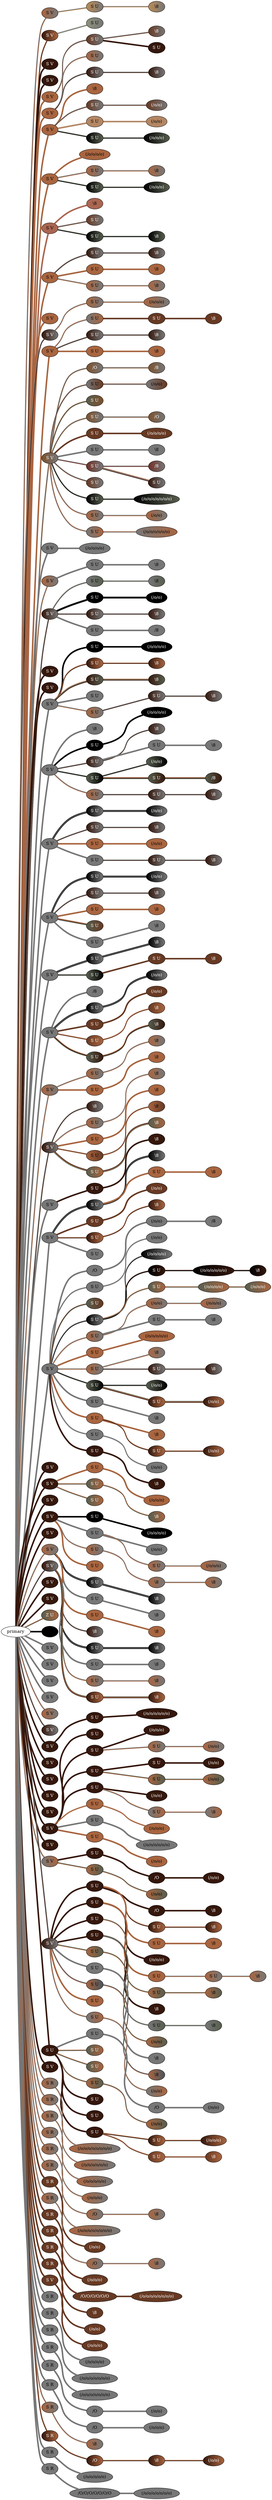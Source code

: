 graph {
 graph [rankdir=LR]
"1" [qtype="pendant_node", pendant_colors="#A86540:#777777", pendant_ply="S", pendant_attach="V", pendant_length="61.0", label="S V", style=filled, fillcolor="#A86540:#777777", fontcolor="#000000"]
"primary" -- "1" [qtype="pendant_link",penwidth=2,color="#A86540:#777777"]
"1s1" [qtype="pendant_node", pendant_colors="#BB8B54:#777777", pendant_ply="S", pendant_attach="U", pendant_length="19.0", label="S U", style=filled, fillcolor="#BB8B54:#777777", fontcolor="#000000"]
"1" -- "1s1" [qtype="pendant_link",penwidth=2,color="#BB8B54:#777777"]
"1s1:0" [qtype="knot_node", knot_value="1", knot_type="E", knot_position="6.0", knot_spin="Z", label="\\8", style=filled, fillcolor="#BB8B54:#777777" , fontcolor="#000000"]
"1s1" -- "1s1:0" [qtype="knot_link",penwidth=2,color="#BB8B54:#777777"]
"2" [qtype="pendant_node", pendant_colors="#35170C:#A86540", pendant_ply="S", pendant_attach="V", pendant_length="13.5", label="S V", style=filled, fillcolor="#35170C:#A86540", fontcolor="#ffffff"]
"primary" -- "2" [qtype="pendant_link",penwidth=2,color="#35170C:#A86540"]
"2s1" [qtype="pendant_node", pendant_colors="#8D917A:#777777", pendant_ply="S", pendant_attach="U", pendant_length="24.0", label="S U", style=filled, fillcolor="#8D917A:#777777", fontcolor="#000000"]
"2" -- "2s1" [qtype="pendant_link",penwidth=2,color="#8D917A:#777777"]
"3" [qtype="pendant_node", pendant_colors="#35170C", pendant_ply="S", pendant_attach="V", pendant_length="4.5", label="S V", style=filled, fillcolor="#35170C", fontcolor="#ffffff"]
"primary" -- "3" [qtype="pendant_link",penwidth=5,color="#35170C"]
"4" [qtype="pendant_node", pendant_colors="#35170C", pendant_ply="S", pendant_attach="V", pendant_length="4.0", label="S V", style=filled, fillcolor="#35170C", fontcolor="#ffffff"]
"primary" -- "4" [qtype="pendant_link",penwidth=5,color="#35170C"]
"5" [qtype="pendant_node", pendant_colors="#A86540", pendant_ply="S", pendant_attach="V", pendant_length="33.5", label="S V", style=filled, fillcolor="#A86540", fontcolor="#000000"]
"primary" -- "5" [qtype="pendant_link",penwidth=5,color="#A86540"]
"5s1" [qtype="pendant_node", pendant_colors="#673923:#777777", pendant_ply="S", pendant_attach="U", pendant_length="16.5", label="S U", style=filled, fillcolor="#673923:#777777", fontcolor="#ffffff"]
"5" -- "5s1" [qtype="pendant_link",penwidth=2,color="#673923:#777777"]
"5s1:0" [qtype="knot_node", knot_value="1", knot_type="E", knot_position="5.0", knot_spin="Z", label="\\8", style=filled, fillcolor="#673923:#777777" , fontcolor="#ffffff"]
"5s1" -- "5s1:0" [qtype="knot_link",penwidth=2,color="#673923:#777777"]
"5s1s1" [qtype="pendant_node", pendant_colors="#35170C", pendant_ply="S", pendant_attach="U", pendant_length="0.0", label="S U", style=filled, fillcolor="#35170C", fontcolor="#ffffff"]
"5s1" -- "5s1s1" [qtype="pendant_link",penwidth=5,color="#35170C"]
"6" [qtype="pendant_node", pendant_colors="#A86540", pendant_ply="S", pendant_attach="V", pendant_length="32.0", label="S V", style=filled, fillcolor="#A86540", fontcolor="#000000"]
"primary" -- "6" [qtype="pendant_link",penwidth=5,color="#A86540"]
"6s1" [qtype="pendant_node", pendant_colors="#A86540:#777777", pendant_ply="S", pendant_attach="U", pendant_length="25.5", label="S U", style=filled, fillcolor="#A86540:#777777", fontcolor="#000000"]
"6" -- "6s1" [qtype="pendant_link",penwidth=2,color="#A86540:#777777"]
"6s2" [qtype="pendant_node", pendant_colors="#35170C:#777777", pendant_ply="S", pendant_attach="U", pendant_length="25.5", label="S U", style=filled, fillcolor="#35170C:#777777", fontcolor="#ffffff"]
"6" -- "6s2" [qtype="pendant_link",penwidth=2,color="#35170C:#777777"]
"6s2:0" [qtype="knot_node", knot_value="1", knot_type="E", knot_position="3.0", knot_spin="Z", label="\\8", style=filled, fillcolor="#35170C:#777777" , fontcolor="#ffffff"]
"6s2" -- "6s2:0" [qtype="knot_link",penwidth=2,color="#35170C:#777777"]
"7" [qtype="pendant_node", pendant_colors="#A86540", pendant_ply="S", pendant_attach="V", pendant_length="34.5", label="S V", style=filled, fillcolor="#A86540", fontcolor="#000000"]
"primary" -- "7" [qtype="pendant_link",penwidth=5,color="#A86540"]
"7:0" [qtype="knot_node", knot_value="1", knot_type="E", knot_position="24.0", knot_spin="Z", label="\\8", style=filled, fillcolor="#A86540" , fontcolor="#000000"]
"7" -- "7:0" [qtype="knot_link",penwidth=5,color="#A86540"]
"7s1" [qtype="pendant_node", pendant_colors="#673923:#777777", pendant_ply="S", pendant_attach="U", pendant_length="15.0", label="S U", style=filled, fillcolor="#673923:#777777", fontcolor="#ffffff"]
"7" -- "7s1" [qtype="pendant_link",penwidth=2,color="#673923:#777777"]
"7s1:0" [qtype="knot_node", knot_value="2", knot_type="L", knot_position="6.0", knot_spin="S", label="(/o/o)", style=filled, fillcolor="#673923:#777777" , fontcolor="#ffffff"]
"7s1" -- "7s1:0" [qtype="knot_link",penwidth=2,color="#673923:#777777"]
"7s2" [qtype="pendant_node", pendant_colors="#B48764", pendant_ply="S", pendant_attach="U", pendant_length="14.5", label="S U", style=filled, fillcolor="#B48764", fontcolor="#000000"]
"7" -- "7s2" [qtype="pendant_link",penwidth=5,color="#B48764"]
"7s2:0" [qtype="knot_node", knot_value="2", knot_type="L", knot_position="6.0", knot_spin="S", label="(/o/o)", style=filled, fillcolor="#B48764" , fontcolor="#000000"]
"7s2" -- "7s2:0" [qtype="knot_link",penwidth=5,color="#B48764"]
"7s3" [qtype="pendant_node", pendant_colors="#000000:#575E4E", pendant_ply="S", pendant_attach="U", pendant_length="11.5", label="S U", style=filled, fillcolor="#000000:#575E4E", fontcolor="#ffffff"]
"7" -- "7s3" [qtype="pendant_link",penwidth=2,color="#000000:#575E4E"]
"7s3:0" [qtype="knot_node", knot_value="3", knot_type="L", knot_position="2.0", knot_spin="S", label="(/o/o/o)", style=filled, fillcolor="#000000:#575E4E" , fontcolor="#ffffff"]
"7s3" -- "7s3:0" [qtype="knot_link",penwidth=2,color="#000000:#575E4E"]
"8" [qtype="pendant_node", pendant_colors="#A86540", pendant_ply="S", pendant_attach="V", pendant_length="28.5", label="S V", style=filled, fillcolor="#A86540", fontcolor="#000000"]
"primary" -- "8" [qtype="pendant_link",penwidth=5,color="#A86540"]
"8:0" [qtype="knot_node", knot_value="4", knot_type="L", knot_position="24.0", knot_spin="S", label="(/o/o/o/o)", style=filled, fillcolor="#A86540" , fontcolor="#000000"]
"8" -- "8:0" [qtype="knot_link",penwidth=5,color="#A86540"]
"8s1" [qtype="pendant_node", pendant_colors="#A86540:#777777", pendant_ply="S", pendant_attach="U", pendant_length="31.0", label="S U", style=filled, fillcolor="#A86540:#777777", fontcolor="#000000"]
"8" -- "8s1" [qtype="pendant_link",penwidth=2,color="#A86540:#777777"]
"8s1:0" [qtype="knot_node", knot_value="1", knot_type="E", knot_position="6.5", knot_spin="Z", label="\\8", style=filled, fillcolor="#A86540:#777777" , fontcolor="#000000"]
"8s1" -- "8s1:0" [qtype="knot_link",penwidth=2,color="#A86540:#777777"]
"8s2" [qtype="pendant_node", pendant_colors="#000000:#575E4E", pendant_ply="S", pendant_attach="U", pendant_length="10.5", label="S U", style=filled, fillcolor="#000000:#575E4E", fontcolor="#ffffff"]
"8" -- "8s2" [qtype="pendant_link",penwidth=2,color="#000000:#575E4E"]
"8s2:0" [qtype="knot_node", knot_value="3", knot_type="L", knot_position="3.0", knot_spin="S", label="(/o/o/o)", style=filled, fillcolor="#000000:#575E4E" , fontcolor="#ffffff"]
"8s2" -- "8s2:0" [qtype="knot_link",penwidth=2,color="#000000:#575E4E"]
"9" [qtype="pendant_node", pendant_colors="#AA6651", pendant_ply="S", pendant_attach="V", pendant_length="29.0", label="S V", style=filled, fillcolor="#AA6651", fontcolor="#000000"]
"primary" -- "9" [qtype="pendant_link",penwidth=5,color="#AA6651"]
"9:0" [qtype="knot_node", knot_value="1", knot_type="E", knot_position="24.5", knot_spin="Z", label="\\8", style=filled, fillcolor="#AA6651" , fontcolor="#000000"]
"9" -- "9:0" [qtype="knot_link",penwidth=5,color="#AA6651"]
"9s1" [qtype="pendant_node", pendant_colors="#673923:#777777", pendant_ply="S", pendant_attach="U", pendant_length="3.0", label="S U", style=filled, fillcolor="#673923:#777777", fontcolor="#ffffff"]
"9" -- "9s1" [qtype="pendant_link",penwidth=2,color="#673923:#777777"]
"9s2" [qtype="pendant_node", pendant_colors="#000000:#575E4E", pendant_ply="S", pendant_attach="U", pendant_length="10.5", label="S U", style=filled, fillcolor="#000000:#575E4E", fontcolor="#ffffff"]
"9" -- "9s2" [qtype="pendant_link",penwidth=2,color="#000000:#575E4E"]
"9s2:0" [qtype="knot_node", knot_value="1", knot_type="E", knot_position="3.0", knot_spin="Z", label="\\8", style=filled, fillcolor="#000000:#575E4E" , fontcolor="#ffffff"]
"9s2" -- "9s2:0" [qtype="knot_link",penwidth=2,color="#000000:#575E4E"]
"10" [qtype="pendant_node", pendant_colors="#A86540", pendant_ply="S", pendant_attach="V", pendant_length="34.0", label="S V", style=filled, fillcolor="#A86540", fontcolor="#000000"]
"primary" -- "10" [qtype="pendant_link",penwidth=5,color="#A86540"]
"10s1" [qtype="pendant_node", pendant_colors="#35170C:#777777", pendant_ply="S", pendant_attach="U", pendant_length="16.5", label="S U", style=filled, fillcolor="#35170C:#777777", fontcolor="#ffffff"]
"10" -- "10s1" [qtype="pendant_link",penwidth=2,color="#35170C:#777777"]
"10s1:0" [qtype="knot_node", knot_value="1", knot_type="E", knot_position="8.0", knot_spin="Z", label="\\8", style=filled, fillcolor="#35170C:#777777" , fontcolor="#ffffff"]
"10s1" -- "10s1:0" [qtype="knot_link",penwidth=2,color="#35170C:#777777"]
"10s2" [qtype="pendant_node", pendant_colors="#A86540", pendant_ply="S", pendant_attach="U", pendant_length="24.5", label="S U", style=filled, fillcolor="#A86540", fontcolor="#000000"]
"10" -- "10s2" [qtype="pendant_link",penwidth=5,color="#A86540"]
"10s2:0" [qtype="knot_node", knot_value="1", knot_type="E", knot_position="5.5", knot_spin="Z", label="\\8", style=filled, fillcolor="#A86540" , fontcolor="#000000"]
"10s2" -- "10s2:0" [qtype="knot_link",penwidth=5,color="#A86540"]
"10s3" [qtype="pendant_node", pendant_colors="#A86540:#777777", pendant_ply="S", pendant_attach="U", pendant_length="13.5", label="S U", style=filled, fillcolor="#A86540:#777777", fontcolor="#000000"]
"10" -- "10s3" [qtype="pendant_link",penwidth=2,color="#A86540:#777777"]
"10s3:0" [qtype="knot_node", knot_value="1", knot_type="E", knot_position="5.5", knot_spin="Z", label="\\8", style=filled, fillcolor="#A86540:#777777" , fontcolor="#000000"]
"10s3" -- "10s3:0" [qtype="knot_link",penwidth=2,color="#A86540:#777777"]
"11" [qtype="pendant_node", pendant_colors="#A86540", pendant_ply="S", pendant_attach="V", pendant_length="1.0", label="S V", style=filled, fillcolor="#A86540", fontcolor="#000000"]
"primary" -- "11" [qtype="pendant_link",penwidth=5,color="#A86540"]
"12" [qtype="pendant_node", pendant_colors="#35170C:#777777", pendant_ply="S", pendant_attach="V", pendant_length="30.5", label="S V", style=filled, fillcolor="#35170C:#777777", fontcolor="#ffffff"]
"primary" -- "12" [qtype="pendant_link",penwidth=2,color="#35170C:#777777"]
"12s1" [qtype="pendant_node", pendant_colors="#A86540:#777777", pendant_ply="S", pendant_attach="U", pendant_length="25.0", label="S U", style=filled, fillcolor="#A86540:#777777", fontcolor="#000000"]
"12" -- "12s1" [qtype="pendant_link",penwidth=2,color="#A86540:#777777"]
"12s1:0" [qtype="knot_node", knot_value="3", knot_type="L", knot_position="7.5", knot_spin="S", label="(/o/o/o)", style=filled, fillcolor="#A86540:#777777" , fontcolor="#000000"]
"12s1" -- "12s1:0" [qtype="knot_link",penwidth=2,color="#A86540:#777777"]
"13" [qtype="pendant_node", pendant_colors="#A86540", pendant_ply="S", pendant_attach="V", pendant_length="40.0", label="S V", style=filled, fillcolor="#A86540", fontcolor="#000000"]
"primary" -- "13" [qtype="pendant_link",penwidth=5,color="#A86540"]
"13s1" [qtype="pendant_node", pendant_colors="#777777:#A86540", pendant_ply="S", pendant_attach="U", pendant_length="26.0", label="S U", style=filled, fillcolor="#777777:#A86540", fontcolor="#000000"]
"13" -- "13s1" [qtype="pendant_link",penwidth=2,color="#777777:#A86540"]
"13s1s1" [qtype="pendant_node", pendant_colors="#673923", pendant_ply="S", pendant_attach="U", pendant_length="27.0", label="S U", style=filled, fillcolor="#673923", fontcolor="#ffffff"]
"13s1" -- "13s1s1" [qtype="pendant_link",penwidth=5,color="#673923"]
"13s1s1:0" [qtype="knot_node", knot_value="1", knot_type="E", knot_position="12.5", knot_spin="Z", label="\\8", style=filled, fillcolor="#673923" , fontcolor="#ffffff"]
"13s1s1" -- "13s1s1:0" [qtype="knot_link",penwidth=5,color="#673923"]
"13s2" [qtype="pendant_node", pendant_colors="#35170C:#777777", pendant_ply="S", pendant_attach="U", pendant_length="16.5", label="S U", style=filled, fillcolor="#35170C:#777777", fontcolor="#ffffff"]
"13" -- "13s2" [qtype="pendant_link",penwidth=2,color="#35170C:#777777"]
"13s2:0" [qtype="knot_node", knot_value="1", knot_type="E", knot_position="10.0", knot_spin="Z", label="\\8", style=filled, fillcolor="#35170C:#777777" , fontcolor="#ffffff"]
"13s2" -- "13s2:0" [qtype="knot_link",penwidth=2,color="#35170C:#777777"]
"13s3" [qtype="pendant_node", pendant_colors="#A86540", pendant_ply="S", pendant_attach="U", pendant_length="15.5", label="S U", style=filled, fillcolor="#A86540", fontcolor="#000000"]
"13" -- "13s3" [qtype="pendant_link",penwidth=5,color="#A86540"]
"13s3:0" [qtype="knot_node", knot_value="1", knot_type="E", knot_position="5.5", knot_spin="Z", label="\\8", style=filled, fillcolor="#A86540" , fontcolor="#000000"]
"13s3" -- "13s3:0" [qtype="knot_link",penwidth=5,color="#A86540"]
"14" [qtype="pendant_node", pendant_colors="#7D512D:#777777", pendant_ply="S", pendant_attach="V", pendant_length="32.0", label="S V", style=filled, fillcolor="#7D512D:#777777", fontcolor="#ffffff"]
"primary" -- "14" [qtype="pendant_link",penwidth=2,color="#7D512D:#777777"]
"14:0" [qtype="knot_node", knot_value="1", knot_type="S", knot_position="16.0", knot_spin="S", label="/O", style=filled, fillcolor="#7D512D:#777777" , fontcolor="#ffffff"]
"14" -- "14:0" [qtype="knot_link",penwidth=2,color="#7D512D:#777777"]
"14:1" [qtype="knot_node", knot_value="1", knot_type="E", knot_position="24.5", knot_spin="S", label="/8", style=filled, fillcolor="#7D512D:#777777" , fontcolor="#ffffff"]
"14:0" -- "14:1" [qtype="knot_link",penwidth=2,color="#7D512D:#777777"]
"14s1" [qtype="pendant_node", pendant_colors="#777777:#673923", pendant_ply="S", pendant_attach="U", pendant_length="24.0", label="S U", style=filled, fillcolor="#777777:#673923", fontcolor="#000000"]
"14" -- "14s1" [qtype="pendant_link",penwidth=2,color="#777777:#673923"]
"14s1:0" [qtype="knot_node", knot_value="2", knot_type="L", knot_position="13.0", knot_spin="S", label="(/o/o)", style=filled, fillcolor="#777777:#673923" , fontcolor="#000000"]
"14s1" -- "14s1:0" [qtype="knot_link",penwidth=2,color="#777777:#673923"]
"14s2" [qtype="pendant_node", pendant_colors="#575E4E:#7D512D", pendant_ply="S", pendant_attach="U", pendant_length="29.0", label="S U", style=filled, fillcolor="#575E4E:#7D512D", fontcolor="#ffffff"]
"14" -- "14s2" [qtype="pendant_link",penwidth=2,color="#575E4E:#7D512D"]
"14s3" [qtype="pendant_node", pendant_colors="#7D512D:#777777", pendant_ply="S", pendant_attach="U", pendant_length="24.0", label="S U", style=filled, fillcolor="#7D512D:#777777", fontcolor="#ffffff"]
"14" -- "14s3" [qtype="pendant_link",penwidth=2,color="#7D512D:#777777"]
"14s3:0" [qtype="knot_node", knot_value="1", knot_type="S", knot_position="1.0", knot_spin="S", label="/O", style=filled, fillcolor="#7D512D:#777777" , fontcolor="#ffffff"]
"14s3" -- "14s3:0" [qtype="knot_link",penwidth=2,color="#7D512D:#777777"]
"14s4" [qtype="pendant_node", pendant_colors="#673923", pendant_ply="S", pendant_attach="U", pendant_length="10.0", label="S U", style=filled, fillcolor="#673923", fontcolor="#ffffff"]
"14" -- "14s4" [qtype="pendant_link",penwidth=5,color="#673923"]
"14s4:0" [qtype="knot_node", knot_value="4", knot_type="L", knot_position="5.0", knot_spin="S", label="(/o/o/o/o)", style=filled, fillcolor="#673923" , fontcolor="#ffffff"]
"14s4" -- "14s4:0" [qtype="knot_link",penwidth=5,color="#673923"]
"14s5" [qtype="pendant_node", pendant_colors="#777777", pendant_ply="S", pendant_attach="U", pendant_length="11.5", label="S U", style=filled, fillcolor="#777777", fontcolor="#000000"]
"14" -- "14s5" [qtype="pendant_link",penwidth=5,color="#777777"]
"14s5:0" [qtype="knot_node", knot_value="1", knot_type="E", knot_position="6.0", knot_spin="Z", label="\\8", style=filled, fillcolor="#777777" , fontcolor="#000000"]
"14s5" -- "14s5:0" [qtype="knot_link",penwidth=5,color="#777777"]
"14s6" [qtype="pendant_node", pendant_colors="#712F26:#777777", pendant_ply="S", pendant_attach="U", pendant_length="15.5", label="S U", style=filled, fillcolor="#712F26:#777777", fontcolor="#ffffff"]
"14" -- "14s6" [qtype="pendant_link",penwidth=2,color="#712F26:#777777"]
"14s6:0" [qtype="knot_node", knot_value="1", knot_type="E", knot_position="6.0", knot_spin="S", label="/8", style=filled, fillcolor="#712F26:#777777" , fontcolor="#ffffff"]
"14s6" -- "14s6:0" [qtype="knot_link",penwidth=2,color="#712F26:#777777"]
"14s6s1" [qtype="pendant_node", pendant_colors="#35170C:#777777:#A86540", pendant_ply="S", pendant_attach="U", pendant_length="16.0", label="S U", style=filled, fillcolor="#35170C:#777777:#A86540", fontcolor="#ffffff"]
"14s6" -- "14s6s1" [qtype="pendant_link",penwidth=2,color="#35170C:#777777:#A86540"]
"14s7" [qtype="pendant_node", pendant_colors="#673923:#777777", pendant_ply="S", pendant_attach="U", pendant_length="12.5", label="S U", style=filled, fillcolor="#673923:#777777", fontcolor="#ffffff"]
"14" -- "14s7" [qtype="pendant_link",penwidth=2,color="#673923:#777777"]
"14s8" [qtype="pendant_node", pendant_colors="#000000:#575E4E", pendant_ply="S", pendant_attach="U", pendant_length="6.5", label="S U", style=filled, fillcolor="#000000:#575E4E", fontcolor="#ffffff"]
"14" -- "14s8" [qtype="pendant_link",penwidth=2,color="#000000:#575E4E"]
"14s8:0" [qtype="knot_node", knot_value="7", knot_type="L", knot_position="3.0", knot_spin="S", label="(/o/o/o/o/o/o/o)", style=filled, fillcolor="#000000:#575E4E" , fontcolor="#ffffff"]
"14s8" -- "14s8:0" [qtype="knot_link",penwidth=2,color="#000000:#575E4E"]
"14s9" [qtype="pendant_node", pendant_colors="#A86540:#777777", pendant_ply="S", pendant_attach="U", pendant_length="10.5", label="S U", style=filled, fillcolor="#A86540:#777777", fontcolor="#000000"]
"14" -- "14s9" [qtype="pendant_link",penwidth=2,color="#A86540:#777777"]
"14s9:0" [qtype="knot_node", knot_value="2", knot_type="L", knot_position="6.5", knot_spin="S", label="(/o/o)", style=filled, fillcolor="#A86540:#777777" , fontcolor="#000000"]
"14s9" -- "14s9:0" [qtype="knot_link",penwidth=2,color="#A86540:#777777"]
"14s10" [qtype="pendant_node", pendant_colors="#777777:#A86540", pendant_ply="S", pendant_attach="U", pendant_length="13.0", label="S U", style=filled, fillcolor="#777777:#A86540", fontcolor="#000000"]
"14" -- "14s10" [qtype="pendant_link",penwidth=2,color="#777777:#A86540"]
"14s10:0" [qtype="knot_node", knot_value="6", knot_type="L", knot_position="6.0", knot_spin="S", label="(/o/o/o/o/o/o)", style=filled, fillcolor="#777777:#A86540" , fontcolor="#000000"]
"14s10" -- "14s10:0" [qtype="knot_link",penwidth=2,color="#777777:#A86540"]
"15" [qtype="pendant_node", pendant_colors="#777777", pendant_ply="S", pendant_attach="V", pendant_length="50.5", label="S V", style=filled, fillcolor="#777777", fontcolor="#000000"]
"primary" -- "15" [qtype="pendant_link",penwidth=5,color="#777777"]
"15:0" [qtype="knot_node", knot_value="4", knot_type="L", knot_position="5.5", knot_spin="S", label="(/o/o/o/o)", style=filled, fillcolor="#777777" , fontcolor="#000000"]
"15" -- "15:0" [qtype="knot_link",penwidth=5,color="#777777"]
"16" [qtype="pendant_node", pendant_colors="#A86540:#777777", pendant_ply="S", pendant_attach="V", pendant_length="19.0", label="S V", style=filled, fillcolor="#A86540:#777777", fontcolor="#000000"]
"primary" -- "16" [qtype="pendant_link",penwidth=2,color="#A86540:#777777"]
"16s1" [qtype="pendant_node", pendant_colors="#777777", pendant_ply="S", pendant_attach="U", pendant_length="13.0", label="S U", style=filled, fillcolor="#777777", fontcolor="#000000"]
"16" -- "16s1" [qtype="pendant_link",penwidth=5,color="#777777"]
"16s1:0" [qtype="knot_node", knot_value="1", knot_type="E", knot_position="6.5", knot_spin="Z", label="\\8", style=filled, fillcolor="#777777" , fontcolor="#000000"]
"16s1" -- "16s1:0" [qtype="knot_link",penwidth=5,color="#777777"]
"17" [qtype="pendant_node", pendant_colors="#35170C:#777777", pendant_ply="S", pendant_attach="V", pendant_length="36.0", label="S V", style=filled, fillcolor="#35170C:#777777", fontcolor="#ffffff"]
"primary" -- "17" [qtype="pendant_link",penwidth=2,color="#35170C:#777777"]
"17s1" [qtype="pendant_node", pendant_colors="#777777:#575E4E", pendant_ply="S", pendant_attach="U", pendant_length="28.0", label="S U", style=filled, fillcolor="#777777:#575E4E", fontcolor="#000000"]
"17" -- "17s1" [qtype="pendant_link",penwidth=2,color="#777777:#575E4E"]
"17s1:0" [qtype="knot_node", knot_value="1", knot_type="E", knot_position="10.5", knot_spin="Z", label="\\8", style=filled, fillcolor="#777777:#575E4E" , fontcolor="#000000"]
"17s1" -- "17s1:0" [qtype="knot_link",penwidth=2,color="#777777:#575E4E"]
"17s2" [qtype="pendant_node", pendant_colors="#000000:#000000:#000000", pendant_ply="S", pendant_attach="U", pendant_length="15.5", label="S U", style=filled, fillcolor="#000000:#000000:#000000", fontcolor="#ffffff"]
"17" -- "17s2" [qtype="pendant_link",penwidth=2,color="#000000:#000000:#000000"]
"17s2:0" [qtype="knot_node", knot_value="2", knot_type="L", knot_position="5.0", knot_spin="S", label="(/o/o)", style=filled, fillcolor="#000000:#000000:#000000" , fontcolor="#ffffff"]
"17s2" -- "17s2:0" [qtype="knot_link",penwidth=2,color="#000000:#000000:#000000"]
"17s3" [qtype="pendant_node", pendant_colors="#35170C:#777777", pendant_ply="S", pendant_attach="U", pendant_length="12.0", label="S U", style=filled, fillcolor="#35170C:#777777", fontcolor="#ffffff"]
"17" -- "17s3" [qtype="pendant_link",penwidth=2,color="#35170C:#777777"]
"17s3:0" [qtype="knot_node", knot_value="1", knot_type="E", knot_position="6.0", knot_spin="Z", label="\\8", style=filled, fillcolor="#35170C:#777777" , fontcolor="#ffffff"]
"17s3" -- "17s3:0" [qtype="knot_link",penwidth=2,color="#35170C:#777777"]
"17s4" [qtype="pendant_node", pendant_colors="#777777", pendant_ply="S", pendant_attach="U", pendant_length="13.5", label="S U", style=filled, fillcolor="#777777", fontcolor="#000000"]
"17" -- "17s4" [qtype="pendant_link",penwidth=5,color="#777777"]
"17s4:0" [qtype="knot_node", knot_value="1", knot_type="E", knot_position="6.0", knot_spin="S", label="/8", style=filled, fillcolor="#777777" , fontcolor="#000000"]
"17s4" -- "17s4:0" [qtype="knot_link",penwidth=5,color="#777777"]
"18" [qtype="pendant_node", pendant_colors="#35170C", pendant_ply="S", pendant_attach="V", pendant_length="5.5", label="S V", style=filled, fillcolor="#35170C", fontcolor="#ffffff"]
"primary" -- "18" [qtype="pendant_link",penwidth=5,color="#35170C"]
"19" [qtype="pendant_node", pendant_colors="#35170C", pendant_ply="S", pendant_attach="V", pendant_length="3.0", label="S V", style=filled, fillcolor="#35170C", fontcolor="#ffffff"]
"primary" -- "19" [qtype="pendant_link",penwidth=5,color="#35170C"]
"20" [qtype="pendant_node", pendant_colors="#777777", pendant_ply="S", pendant_attach="V", pendant_length="32.0", label="S V", style=filled, fillcolor="#777777", fontcolor="#000000"]
"primary" -- "20" [qtype="pendant_link",penwidth=5,color="#777777"]
"20s1" [qtype="pendant_node", pendant_colors="#000000", pendant_ply="S", pendant_attach="U", pendant_length="13.5", label="S U", style=filled, fillcolor="#000000", fontcolor="#ffffff"]
"20" -- "20s1" [qtype="pendant_link",penwidth=5,color="#000000"]
"20s1:0" [qtype="knot_node", knot_value="4", knot_type="L", knot_position="5.5", knot_spin="S", label="(/o/o/o/o)", style=filled, fillcolor="#000000" , fontcolor="#ffffff"]
"20s1" -- "20s1:0" [qtype="knot_link",penwidth=5,color="#000000"]
"20s2" [qtype="pendant_node", pendant_colors="#35170C:#A86540", pendant_ply="S", pendant_attach="U", pendant_length="6.5", label="S U", style=filled, fillcolor="#35170C:#A86540", fontcolor="#ffffff"]
"20" -- "20s2" [qtype="pendant_link",penwidth=2,color="#35170C:#A86540"]
"20s2:0" [qtype="knot_node", knot_value="1", knot_type="E", knot_position="5.5", knot_spin="Z", label="\\8", style=filled, fillcolor="#35170C:#A86540" , fontcolor="#ffffff"]
"20s2" -- "20s2:0" [qtype="knot_link",penwidth=2,color="#35170C:#A86540"]
"20s3" [qtype="pendant_node", pendant_colors="#35170C:#575E4E:#A86540", pendant_ply="S", pendant_attach="U", pendant_length="15.5", label="S U", style=filled, fillcolor="#35170C:#575E4E:#A86540", fontcolor="#ffffff"]
"20" -- "20s3" [qtype="pendant_link",penwidth=2,color="#35170C:#575E4E:#A86540"]
"20s3:0" [qtype="knot_node", knot_value="1", knot_type="E", knot_position="5.0", knot_spin="Z", label="\\8", style=filled, fillcolor="#35170C:#575E4E:#A86540" , fontcolor="#ffffff"]
"20s3" -- "20s3:0" [qtype="knot_link",penwidth=2,color="#35170C:#575E4E:#A86540"]
"20s4" [qtype="pendant_node", pendant_colors="#777777", pendant_ply="S", pendant_attach="U", pendant_length="30.5", label="S U", style=filled, fillcolor="#777777", fontcolor="#000000"]
"20" -- "20s4" [qtype="pendant_link",penwidth=5,color="#777777"]
"20s5" [qtype="pendant_node", pendant_colors="#A86540:#777777", pendant_ply="S", pendant_attach="U", pendant_length="10.5", label="S U", style=filled, fillcolor="#A86540:#777777", fontcolor="#000000"]
"20" -- "20s5" [qtype="pendant_link",penwidth=2,color="#A86540:#777777"]
"20s5s1" [qtype="pendant_node", pendant_colors="#35170C:#777777", pendant_ply="S", pendant_attach="U", pendant_length="11.0", label="S U", style=filled, fillcolor="#35170C:#777777", fontcolor="#ffffff"]
"20s5" -- "20s5s1" [qtype="pendant_link",penwidth=2,color="#35170C:#777777"]
"20s5s1:0" [qtype="knot_node", knot_value="1", knot_type="E", knot_position="5.0", knot_spin="Z", label="\\8", style=filled, fillcolor="#35170C:#777777" , fontcolor="#ffffff"]
"20s5s1" -- "20s5s1:0" [qtype="knot_link",penwidth=2,color="#35170C:#777777"]
"21" [qtype="pendant_node", pendant_colors="#777777", pendant_ply="S", pendant_attach="V", pendant_length="51.0", label="S V", style=filled, fillcolor="#777777", fontcolor="#000000"]
"primary" -- "21" [qtype="pendant_link",penwidth=5,color="#777777"]
"21:0" [qtype="knot_node", knot_value="1", knot_type="E", knot_position="17.5", knot_spin="Z", label="\\8", style=filled, fillcolor="#777777" , fontcolor="#000000"]
"21" -- "21:0" [qtype="knot_link",penwidth=5,color="#777777"]
"21s1" [qtype="pendant_node", pendant_colors="#000000", pendant_ply="S", pendant_attach="U", pendant_length="14.0", label="S U", style=filled, fillcolor="#000000", fontcolor="#ffffff"]
"21" -- "21s1" [qtype="pendant_link",penwidth=5,color="#000000"]
"21s1:0" [qtype="knot_node", knot_value="4", knot_type="L", knot_position="6.0", knot_spin="S", label="(/o/o/o/o)", style=filled, fillcolor="#000000" , fontcolor="#ffffff"]
"21s1" -- "21s1:0" [qtype="knot_link",penwidth=5,color="#000000"]
"21s2" [qtype="pendant_node", pendant_colors="#35170C:#777777", pendant_ply="S", pendant_attach="U", pendant_length="16.5", label="S U", style=filled, fillcolor="#35170C:#777777", fontcolor="#ffffff"]
"21" -- "21s2" [qtype="pendant_link",penwidth=2,color="#35170C:#777777"]
"21s2:0" [qtype="knot_node", knot_value="1", knot_type="E", knot_position="5.5", knot_spin="Z", label="\\8", style=filled, fillcolor="#35170C:#777777" , fontcolor="#ffffff"]
"21s2" -- "21s2:0" [qtype="knot_link",penwidth=2,color="#35170C:#777777"]
"21s2s1" [qtype="pendant_node", pendant_colors="#777777", pendant_ply="S", pendant_attach="U", pendant_length="22.5", label="S U", style=filled, fillcolor="#777777", fontcolor="#000000"]
"21s2" -- "21s2s1" [qtype="pendant_link",penwidth=5,color="#777777"]
"21s2s1:0" [qtype="knot_node", knot_value="1", knot_type="E", knot_position="4.5", knot_spin="Z", label="\\8", style=filled, fillcolor="#777777" , fontcolor="#000000"]
"21s2s1" -- "21s2s1:0" [qtype="knot_link",penwidth=5,color="#777777"]
"21s3" [qtype="pendant_node", pendant_colors="#575E4E:#000000", pendant_ply="S", pendant_attach="U", pendant_length="11.5", label="S U", style=filled, fillcolor="#575E4E:#000000", fontcolor="#ffffff"]
"21" -- "21s3" [qtype="pendant_link",penwidth=2,color="#575E4E:#000000"]
"21s3:0" [qtype="knot_node", knot_value="2", knot_type="L", knot_position="6.0", knot_spin="S", label="(/o/o)", style=filled, fillcolor="#575E4E:#000000" , fontcolor="#ffffff"]
"21s3" -- "21s3:0" [qtype="knot_link",penwidth=2,color="#575E4E:#000000"]
"21s3s1" [qtype="pendant_node", pendant_colors="#575E4E:#35170C:#A86540", pendant_ply="S", pendant_attach="U", pendant_length="18.0", label="S U", style=filled, fillcolor="#575E4E:#35170C:#A86540", fontcolor="#ffffff"]
"21s3" -- "21s3s1" [qtype="pendant_link",penwidth=2,color="#575E4E:#35170C:#A86540"]
"21s3s1:0" [qtype="knot_node", knot_value="1", knot_type="E", knot_position="6.0", knot_spin="S", label="/8", style=filled, fillcolor="#575E4E:#35170C:#A86540" , fontcolor="#ffffff"]
"21s3s1" -- "21s3s1:0" [qtype="knot_link",penwidth=2,color="#575E4E:#35170C:#A86540"]
"21s4" [qtype="pendant_node", pendant_colors="#A86540:#777777", pendant_ply="S", pendant_attach="U", pendant_length="10.5", label="S U", style=filled, fillcolor="#A86540:#777777", fontcolor="#000000"]
"21" -- "21s4" [qtype="pendant_link",penwidth=2,color="#A86540:#777777"]
"21s4s1" [qtype="pendant_node", pendant_colors="#35170C:#777777", pendant_ply="S", pendant_attach="U", pendant_length="12.0", label="S U", style=filled, fillcolor="#35170C:#777777", fontcolor="#ffffff"]
"21s4" -- "21s4s1" [qtype="pendant_link",penwidth=2,color="#35170C:#777777"]
"21s4s1:0" [qtype="knot_node", knot_value="1", knot_type="E", knot_position="5.0", knot_spin="Z", label="\\8", style=filled, fillcolor="#35170C:#777777" , fontcolor="#ffffff"]
"21s4s1" -- "21s4s1:0" [qtype="knot_link",penwidth=2,color="#35170C:#777777"]
"22" [qtype="pendant_node", pendant_colors="#777777", pendant_ply="S", pendant_attach="V", pendant_length="30.5", label="S V", style=filled, fillcolor="#777777", fontcolor="#000000"]
"primary" -- "22" [qtype="pendant_link",penwidth=5,color="#777777"]
"22s1" [qtype="pendant_node", pendant_colors="#000000:#777777:#000000", pendant_ply="S", pendant_attach="U", pendant_length="16.5", label="S U", style=filled, fillcolor="#000000:#777777:#000000", fontcolor="#ffffff"]
"22" -- "22s1" [qtype="pendant_link",penwidth=2,color="#000000:#777777:#000000"]
"22s1:0" [qtype="knot_node", knot_value="2", knot_type="L", knot_position="6.5", knot_spin="S", label="(/o/o)", style=filled, fillcolor="#000000:#777777:#000000" , fontcolor="#ffffff"]
"22s1" -- "22s1:0" [qtype="knot_link",penwidth=2,color="#000000:#777777:#000000"]
"22s2" [qtype="pendant_node", pendant_colors="#35170C:#777777", pendant_ply="S", pendant_attach="U", pendant_length="17.0", label="S U", style=filled, fillcolor="#35170C:#777777", fontcolor="#ffffff"]
"22" -- "22s2" [qtype="pendant_link",penwidth=2,color="#35170C:#777777"]
"22s2:0" [qtype="knot_node", knot_value="1", knot_type="E", knot_position="8.0", knot_spin="Z", label="\\8", style=filled, fillcolor="#35170C:#777777" , fontcolor="#ffffff"]
"22s2" -- "22s2:0" [qtype="knot_link",penwidth=2,color="#35170C:#777777"]
"22s3" [qtype="pendant_node", pendant_colors="#A86540", pendant_ply="S", pendant_attach="U", pendant_length="16.0", label="S U", style=filled, fillcolor="#A86540", fontcolor="#000000"]
"22" -- "22s3" [qtype="pendant_link",penwidth=5,color="#A86540"]
"22s3:0" [qtype="knot_node", knot_value="2", knot_type="L", knot_position="5.5", knot_spin="S", label="(/o/o)", style=filled, fillcolor="#A86540" , fontcolor="#000000"]
"22s3" -- "22s3:0" [qtype="knot_link",penwidth=5,color="#A86540"]
"22s4" [qtype="pendant_node", pendant_colors="#777777", pendant_ply="S", pendant_attach="U", pendant_length="11.5", label="S U", style=filled, fillcolor="#777777", fontcolor="#000000"]
"22" -- "22s4" [qtype="pendant_link",penwidth=5,color="#777777"]
"22s4s1" [qtype="pendant_node", pendant_colors="#35170C:#777777", pendant_ply="S", pendant_attach="U", pendant_length="11.5", label="S U", style=filled, fillcolor="#35170C:#777777", fontcolor="#ffffff"]
"22s4" -- "22s4s1" [qtype="pendant_link",penwidth=2,color="#35170C:#777777"]
"22s4s1:0" [qtype="knot_node", knot_value="1", knot_type="E", knot_position="4.5", knot_spin="Z", label="\\8", style=filled, fillcolor="#35170C:#777777" , fontcolor="#ffffff"]
"22s4s1" -- "22s4s1:0" [qtype="knot_link",penwidth=2,color="#35170C:#777777"]
"23" [qtype="pendant_node", pendant_colors="#777777", pendant_ply="S", pendant_attach="V", pendant_length="32.0", label="S V", style=filled, fillcolor="#777777", fontcolor="#000000"]
"primary" -- "23" [qtype="pendant_link",penwidth=5,color="#777777"]
"23s1" [qtype="pendant_node", pendant_colors="#000000:#777777:#000000", pendant_ply="S", pendant_attach="U", pendant_length="14.0", label="S U", style=filled, fillcolor="#000000:#777777:#000000", fontcolor="#ffffff"]
"23" -- "23s1" [qtype="pendant_link",penwidth=2,color="#000000:#777777:#000000"]
"23s1:0" [qtype="knot_node", knot_value="2", knot_type="L", knot_position="5.0", knot_spin="S", label="(/o/o)", style=filled, fillcolor="#000000:#777777:#000000" , fontcolor="#ffffff"]
"23s1" -- "23s1:0" [qtype="knot_link",penwidth=2,color="#000000:#777777:#000000"]
"23s2" [qtype="pendant_node", pendant_colors="#35170C:#777777", pendant_ply="S", pendant_attach="U", pendant_length="15.5", label="S U", style=filled, fillcolor="#35170C:#777777", fontcolor="#ffffff"]
"23" -- "23s2" [qtype="pendant_link",penwidth=2,color="#35170C:#777777"]
"23s2:0" [qtype="knot_node", knot_value="1", knot_type="E", knot_position="8.0", knot_spin="Z", label="\\8", style=filled, fillcolor="#35170C:#777777" , fontcolor="#ffffff"]
"23s2" -- "23s2:0" [qtype="knot_link",penwidth=2,color="#35170C:#777777"]
"23s3" [qtype="pendant_node", pendant_colors="#A86540", pendant_ply="S", pendant_attach="U", pendant_length="14.0", label="S U", style=filled, fillcolor="#A86540", fontcolor="#000000"]
"23" -- "23s3" [qtype="pendant_link",penwidth=5,color="#A86540"]
"23s3:0" [qtype="knot_node", knot_value="1", knot_type="E", knot_position="5.0", knot_spin="Z", label="\\8", style=filled, fillcolor="#A86540" , fontcolor="#000000"]
"23s3" -- "23s3:0" [qtype="knot_link",penwidth=5,color="#A86540"]
"23s4" [qtype="pendant_node", pendant_colors="#575E4E:#673923:#A86540", pendant_ply="S", pendant_attach="U", pendant_length="2.0", label="S U", style=filled, fillcolor="#575E4E:#673923:#A86540", fontcolor="#ffffff"]
"23" -- "23s4" [qtype="pendant_link",penwidth=2,color="#575E4E:#673923:#A86540"]
"23s5" [qtype="pendant_node", pendant_colors="#777777", pendant_ply="S", pendant_attach="U", pendant_length="13.0", label="S U", style=filled, fillcolor="#777777", fontcolor="#000000"]
"23" -- "23s5" [qtype="pendant_link",penwidth=5,color="#777777"]
"23s5:0" [qtype="knot_node", knot_value="1", knot_type="E", knot_position="6.0", knot_spin="Z", label="\\8", style=filled, fillcolor="#777777" , fontcolor="#000000"]
"23s5" -- "23s5:0" [qtype="knot_link",penwidth=5,color="#777777"]
"24" [qtype="pendant_node", pendant_colors="#777777", pendant_ply="S", pendant_attach="V", pendant_length="32.5", label="S V", style=filled, fillcolor="#777777", fontcolor="#000000"]
"primary" -- "24" [qtype="pendant_link",penwidth=5,color="#777777"]
"24s1" [qtype="pendant_node", pendant_colors="#000000:#777777:#000000", pendant_ply="S", pendant_attach="U", pendant_length="15.0", label="S U", style=filled, fillcolor="#000000:#777777:#000000", fontcolor="#ffffff"]
"24" -- "24s1" [qtype="pendant_link",penwidth=2,color="#000000:#777777:#000000"]
"24s1:0" [qtype="knot_node", knot_value="1", knot_type="E", knot_position="7.0", knot_spin="Z", label="\\8", style=filled, fillcolor="#000000:#777777:#000000" , fontcolor="#ffffff"]
"24s1" -- "24s1:0" [qtype="knot_link",penwidth=2,color="#000000:#777777:#000000"]
"24s2" [qtype="pendant_node", pendant_colors="#575E4E:#000000", pendant_ply="S", pendant_attach="U", pendant_length="10.0", label="S U", style=filled, fillcolor="#575E4E:#000000", fontcolor="#ffffff"]
"24" -- "24s2" [qtype="pendant_link",penwidth=2,color="#575E4E:#000000"]
"24s2s1" [qtype="pendant_node", pendant_colors="#673923", pendant_ply="S", pendant_attach="U", pendant_length="24.0", label="S U", style=filled, fillcolor="#673923", fontcolor="#ffffff"]
"24s2" -- "24s2s1" [qtype="pendant_link",penwidth=5,color="#673923"]
"24s2s1:0" [qtype="knot_node", knot_value="1", knot_type="E", knot_position="5.0", knot_spin="Z", label="\\8", style=filled, fillcolor="#673923" , fontcolor="#ffffff"]
"24s2s1" -- "24s2s1:0" [qtype="knot_link",penwidth=5,color="#673923"]
"25" [qtype="pendant_node", pendant_colors="#777777", pendant_ply="S", pendant_attach="V", pendant_length="50.0", label="S V", style=filled, fillcolor="#777777", fontcolor="#000000"]
"primary" -- "25" [qtype="pendant_link",penwidth=5,color="#777777"]
"25:0" [qtype="knot_node", knot_value="1", knot_type="E", knot_position="16.0", knot_spin="S", label="/8", style=filled, fillcolor="#777777" , fontcolor="#000000"]
"25" -- "25:0" [qtype="knot_link",penwidth=5,color="#777777"]
"25s1" [qtype="pendant_node", pendant_colors="#000000:#777777:#000000", pendant_ply="S", pendant_attach="U", pendant_length="16.5", label="S U", style=filled, fillcolor="#000000:#777777:#000000", fontcolor="#ffffff"]
"25" -- "25s1" [qtype="pendant_link",penwidth=2,color="#000000:#777777:#000000"]
"25s1:0" [qtype="knot_node", knot_value="2", knot_type="L", knot_position="7.5", knot_spin="S", label="(/o/o)", style=filled, fillcolor="#000000:#777777:#000000" , fontcolor="#ffffff"]
"25s1" -- "25s1:0" [qtype="knot_link",penwidth=2,color="#000000:#777777:#000000"]
"25s2" [qtype="pendant_node", pendant_colors="#673923", pendant_ply="S", pendant_attach="U", pendant_length="14.0", label="S U", style=filled, fillcolor="#673923", fontcolor="#ffffff"]
"25" -- "25s2" [qtype="pendant_link",penwidth=5,color="#673923"]
"25s2:0" [qtype="knot_node", knot_value="2", knot_type="L", knot_position="8.5", knot_spin="S", label="(/o/o)", style=filled, fillcolor="#673923" , fontcolor="#ffffff"]
"25s2" -- "25s2:0" [qtype="knot_link",penwidth=5,color="#673923"]
"25s3" [qtype="pendant_node", pendant_colors="#673923:#A86540", pendant_ply="S", pendant_attach="U", pendant_length="17.0", label="S U", style=filled, fillcolor="#673923:#A86540", fontcolor="#ffffff"]
"25" -- "25s3" [qtype="pendant_link",penwidth=2,color="#673923:#A86540"]
"25s3:0" [qtype="knot_node", knot_value="1", knot_type="E", knot_position="8.5", knot_spin="Z", label="\\8", style=filled, fillcolor="#673923:#A86540" , fontcolor="#ffffff"]
"25s3" -- "25s3:0" [qtype="knot_link",penwidth=2,color="#673923:#A86540"]
"25s4" [qtype="pendant_node", pendant_colors="#575E4E:#35170C:#A86540", pendant_ply="S", pendant_attach="U", pendant_length="14.5", label="S U", style=filled, fillcolor="#575E4E:#35170C:#A86540", fontcolor="#ffffff"]
"25" -- "25s4" [qtype="pendant_link",penwidth=2,color="#575E4E:#35170C:#A86540"]
"25s4:0" [qtype="knot_node", knot_value="1", knot_type="E", knot_position="8.5", knot_spin="Z", label="\\8", style=filled, fillcolor="#575E4E:#35170C:#A86540" , fontcolor="#ffffff"]
"25s4" -- "25s4:0" [qtype="knot_link",penwidth=2,color="#575E4E:#35170C:#A86540"]
"26" [qtype="pendant_node", pendant_colors="#A86540:#777777", pendant_ply="S", pendant_attach="V", pendant_length="39.0", label="S V", style=filled, fillcolor="#A86540:#777777", fontcolor="#000000"]
"primary" -- "26" [qtype="pendant_link",penwidth=2,color="#A86540:#777777"]
"26s1" [qtype="pendant_node", pendant_colors="#A86540:#777777", pendant_ply="S", pendant_attach="U", pendant_length="22.5", label="S U", style=filled, fillcolor="#A86540:#777777", fontcolor="#000000"]
"26" -- "26s1" [qtype="pendant_link",penwidth=2,color="#A86540:#777777"]
"26s1:0" [qtype="knot_node", knot_value="1", knot_type="E", knot_position="6.0", knot_spin="Z", label="\\8", style=filled, fillcolor="#A86540:#777777" , fontcolor="#000000"]
"26s1" -- "26s1:0" [qtype="knot_link",penwidth=2,color="#A86540:#777777"]
"26s2" [qtype="pendant_node", pendant_colors="#A86540", pendant_ply="S", pendant_attach="U", pendant_length="17.0", label="S U", style=filled, fillcolor="#A86540", fontcolor="#000000"]
"26" -- "26s2" [qtype="pendant_link",penwidth=5,color="#A86540"]
"26s2:0" [qtype="knot_node", knot_value="1", knot_type="E", knot_position="7.0", knot_spin="Z", label="\\8", style=filled, fillcolor="#A86540" , fontcolor="#000000"]
"26s2" -- "26s2:0" [qtype="knot_link",penwidth=5,color="#A86540"]
"27" [qtype="pendant_node", pendant_colors="#35170C:#777777", pendant_ply="S", pendant_attach="V", pendant_length="31.0", label="S V", style=filled, fillcolor="#35170C:#777777", fontcolor="#ffffff"]
"primary" -- "27" [qtype="pendant_link",penwidth=2,color="#35170C:#777777"]
"27:0" [qtype="knot_node", knot_value="1", knot_type="E", knot_position="26.5", knot_spin="Z", label="\\8", style=filled, fillcolor="#35170C:#777777" , fontcolor="#ffffff"]
"27" -- "27:0" [qtype="knot_link",penwidth=2,color="#35170C:#777777"]
"27s1" [qtype="pendant_node", pendant_colors="#A86540:#777777", pendant_ply="S", pendant_attach="U", pendant_length="23.0", label="S U", style=filled, fillcolor="#A86540:#777777", fontcolor="#000000"]
"27" -- "27s1" [qtype="pendant_link",penwidth=2,color="#A86540:#777777"]
"27s1:0" [qtype="knot_node", knot_value="1", knot_type="E", knot_position="7.0", knot_spin="Z", label="\\8", style=filled, fillcolor="#A86540:#777777" , fontcolor="#000000"]
"27s1" -- "27s1:0" [qtype="knot_link",penwidth=2,color="#A86540:#777777"]
"27s2" [qtype="pendant_node", pendant_colors="#A86540", pendant_ply="S", pendant_attach="U", pendant_length="15.0", label="S U", style=filled, fillcolor="#A86540", fontcolor="#000000"]
"27" -- "27s2" [qtype="pendant_link",penwidth=5,color="#A86540"]
"27s2:0" [qtype="knot_node", knot_value="1", knot_type="E", knot_position="6.5", knot_spin="Z", label="\\8", style=filled, fillcolor="#A86540" , fontcolor="#000000"]
"27s2" -- "27s2:0" [qtype="knot_link",penwidth=5,color="#A86540"]
"27s3" [qtype="pendant_node", pendant_colors="#A86540:#673923", pendant_ply="S", pendant_attach="U", pendant_length="11.5", label="S U", style=filled, fillcolor="#A86540:#673923", fontcolor="#000000"]
"27" -- "27s3" [qtype="pendant_link",penwidth=2,color="#A86540:#673923"]
"27s3:0" [qtype="knot_node", knot_value="1", knot_type="E", knot_position="7.5", knot_spin="Z", label="\\8", style=filled, fillcolor="#A86540:#673923" , fontcolor="#000000"]
"27s3" -- "27s3:0" [qtype="knot_link",penwidth=2,color="#A86540:#673923"]
"27s4" [qtype="pendant_node", pendant_colors="#575E4E:#A86540:#35170C", pendant_ply="S", pendant_attach="U", pendant_length="14.5", label="S U", style=filled, fillcolor="#575E4E:#A86540:#35170C", fontcolor="#ffffff"]
"27" -- "27s4" [qtype="pendant_link",penwidth=2,color="#575E4E:#A86540:#35170C"]
"27s4:0" [qtype="knot_node", knot_value="1", knot_type="E", knot_position="8.0", knot_spin="Z", label="\\8", style=filled, fillcolor="#575E4E:#A86540:#35170C" , fontcolor="#ffffff"]
"27s4" -- "27s4:0" [qtype="knot_link",penwidth=2,color="#575E4E:#A86540:#35170C"]
"28" [qtype="pendant_node", pendant_colors="#777777", pendant_ply="S", pendant_attach="V", pendant_length="24.0", label="S V", style=filled, fillcolor="#777777", fontcolor="#000000"]
"primary" -- "28" [qtype="pendant_link",penwidth=5,color="#777777"]
"28s1" [qtype="pendant_node", pendant_colors="#35170C", pendant_ply="S", pendant_attach="U", pendant_length="15.5", label="S U", style=filled, fillcolor="#35170C", fontcolor="#ffffff"]
"28" -- "28s1" [qtype="pendant_link",penwidth=5,color="#35170C"]
"28s1:0" [qtype="knot_node", knot_value="1", knot_type="E", knot_position="8.0", knot_spin="Z", label="\\8", style=filled, fillcolor="#35170C" , fontcolor="#ffffff"]
"28s1" -- "28s1:0" [qtype="knot_link",penwidth=5,color="#35170C"]
"29" [qtype="pendant_node", pendant_colors="#777777", pendant_ply="S", pendant_attach="V", pendant_length="54.5", label="S V", style=filled, fillcolor="#777777", fontcolor="#000000"]
"primary" -- "29" [qtype="pendant_link",penwidth=5,color="#777777"]
"29s1" [qtype="pendant_node", pendant_colors="#000000:#777777:#000000", pendant_ply="S", pendant_attach="U", pendant_length="16.0", label="S U", style=filled, fillcolor="#000000:#777777:#000000", fontcolor="#ffffff"]
"29" -- "29s1" [qtype="pendant_link",penwidth=2,color="#000000:#777777:#000000"]
"29s1:0" [qtype="knot_node", knot_value="1", knot_type="E", knot_position="6.0", knot_spin="Z", label="\\8", style=filled, fillcolor="#000000:#777777:#000000" , fontcolor="#ffffff"]
"29s1" -- "29s1:0" [qtype="knot_link",penwidth=2,color="#000000:#777777:#000000"]
"29s1s1" [qtype="pendant_node", pendant_colors="#A86540", pendant_ply="S", pendant_attach="U", pendant_length="18.0", label="S U", style=filled, fillcolor="#A86540", fontcolor="#000000"]
"29s1" -- "29s1s1" [qtype="pendant_link",penwidth=5,color="#A86540"]
"29s1s1:0" [qtype="knot_node", knot_value="1", knot_type="E", knot_position="4.5", knot_spin="Z", label="\\8", style=filled, fillcolor="#A86540" , fontcolor="#000000"]
"29s1s1" -- "29s1s1:0" [qtype="knot_link",penwidth=5,color="#A86540"]
"29s2" [qtype="pendant_node", pendant_colors="#673923", pendant_ply="S", pendant_attach="U", pendant_length="15.5", label="S U", style=filled, fillcolor="#673923", fontcolor="#ffffff"]
"29" -- "29s2" [qtype="pendant_link",penwidth=5,color="#673923"]
"29s2:0" [qtype="knot_node", knot_value="2", knot_type="L", knot_position="6.0", knot_spin="S", label="(/o/o)", style=filled, fillcolor="#673923" , fontcolor="#ffffff"]
"29s2" -- "29s2:0" [qtype="knot_link",penwidth=5,color="#673923"]
"29s3" [qtype="pendant_node", pendant_colors="#35170C:#A86540", pendant_ply="S", pendant_attach="U", pendant_length="10.5", label="S U", style=filled, fillcolor="#35170C:#A86540", fontcolor="#ffffff"]
"29" -- "29s3" [qtype="pendant_link",penwidth=2,color="#35170C:#A86540"]
"29s3:0" [qtype="knot_node", knot_value="1", knot_type="E", knot_position="7.5", knot_spin="Z", label="\\8", style=filled, fillcolor="#35170C:#A86540" , fontcolor="#ffffff"]
"29s3" -- "29s3:0" [qtype="knot_link",penwidth=2,color="#35170C:#A86540"]
"29s4" [qtype="pendant_node", pendant_colors="#777777", pendant_ply="S", pendant_attach="U", pendant_length="12.0", label="S U", style=filled, fillcolor="#777777", fontcolor="#000000"]
"29" -- "29s4" [qtype="pendant_link",penwidth=5,color="#777777"]
"30" [qtype="pendant_node", pendant_colors="#777777", pendant_ply="S", pendant_attach="V", pendant_length="60.0", label="S V", style=filled, fillcolor="#777777", fontcolor="#000000"]
"primary" -- "30" [qtype="pendant_link",penwidth=5,color="#777777"]
"30:0" [qtype="knot_node", knot_value="1", knot_type="S", knot_position="11.0", knot_spin="S", label="/O", style=filled, fillcolor="#777777" , fontcolor="#000000"]
"30" -- "30:0" [qtype="knot_link",penwidth=5,color="#777777"]
"30:1" [qtype="knot_node", knot_value="2", knot_type="L", knot_position="18.5", knot_spin="S", label="(/o/o)", style=filled, fillcolor="#777777" , fontcolor="#000000"]
"30:0" -- "30:1" [qtype="knot_link",penwidth=5,color="#777777"]
"30:2" [qtype="knot_node", knot_value="1", knot_type="E", knot_position="27.0", knot_spin="S", label="/8", style=filled, fillcolor="#777777" , fontcolor="#000000"]
"30:1" -- "30:2" [qtype="knot_link",penwidth=5,color="#777777"]
"30s1" [qtype="pendant_node", pendant_colors="#777777:#777777", pendant_ply="S", pendant_attach="U", pendant_length="24.5", label="S U", style=filled, fillcolor="#777777:#777777", fontcolor="#000000"]
"30" -- "30s1" [qtype="pendant_link",penwidth=2,color="#777777:#777777"]
"30s1:0" [qtype="knot_node", knot_value="2", knot_type="L", knot_position="13.0", knot_spin="S", label="(/o/o)", style=filled, fillcolor="#777777:#777777" , fontcolor="#000000"]
"30s1" -- "30s1:0" [qtype="knot_link",penwidth=2,color="#777777:#777777"]
"30s2" [qtype="pendant_node", pendant_colors="#575E4E:#673923", pendant_ply="S", pendant_attach="U", pendant_length="26.0", label="S U", style=filled, fillcolor="#575E4E:#673923", fontcolor="#ffffff"]
"30" -- "30s2" [qtype="pendant_link",penwidth=2,color="#575E4E:#673923"]
"30s3" [qtype="pendant_node", pendant_colors="#000000:#777777", pendant_ply="S", pendant_attach="U", pendant_length="23.5", label="S U", style=filled, fillcolor="#000000:#777777", fontcolor="#ffffff"]
"30" -- "30s3" [qtype="pendant_link",penwidth=2,color="#000000:#777777"]
"30s3:0" [qtype="knot_node", knot_value="4", knot_type="L", knot_position="7.0", knot_spin="S", label="(/o/o/o/o)", style=filled, fillcolor="#000000:#777777" , fontcolor="#ffffff"]
"30s3" -- "30s3:0" [qtype="knot_link",penwidth=2,color="#000000:#777777"]
"30s3s1" [qtype="pendant_node", pendant_colors="#000000:#35170C", pendant_ply="S", pendant_attach="U", pendant_length="13.0", label="S U", style=filled, fillcolor="#000000:#35170C", fontcolor="#ffffff"]
"30s3" -- "30s3s1" [qtype="pendant_link",penwidth=2,color="#000000:#35170C"]
"30s3s1:0" [qtype="knot_node", knot_value="6", knot_type="L", knot_position="4.0", knot_spin="S", label="(/o/o/o/o/o/o)", style=filled, fillcolor="#000000:#35170C" , fontcolor="#ffffff"]
"30s3s1" -- "30s3s1:0" [qtype="knot_link",penwidth=2,color="#000000:#35170C"]
"30s3s1:1" [qtype="knot_node", knot_value="1", knot_type="E", knot_position="5.5", knot_spin="Z", label="\\8", style=filled, fillcolor="#000000:#35170C" , fontcolor="#ffffff"]
"30s3s1:0" -- "30s3s1:1" [qtype="knot_link",penwidth=2,color="#000000:#35170C"]
"30s3s2" [qtype="pendant_node", pendant_colors="#575E4E:#A86540", pendant_ply="S", pendant_attach="U", pendant_length="10.5", label="S U", style=filled, fillcolor="#575E4E:#A86540", fontcolor="#ffffff"]
"30s3" -- "30s3s2" [qtype="pendant_link",penwidth=2,color="#575E4E:#A86540"]
"30s3s2:0" [qtype="knot_node", knot_value="4", knot_type="L", knot_position="4.5", knot_spin="S", label="(/o/o/o/o)", style=filled, fillcolor="#575E4E:#A86540" , fontcolor="#ffffff"]
"30s3s2" -- "30s3s2:0" [qtype="knot_link",penwidth=2,color="#575E4E:#A86540"]
"30s3s2:1" [qtype="knot_node", knot_value="3", knot_type="L", knot_position="6.5", knot_spin="S", label="(/o/o/o)", style=filled, fillcolor="#575E4E:#A86540" , fontcolor="#ffffff"]
"30s3s2:0" -- "30s3s2:1" [qtype="knot_link",penwidth=2,color="#575E4E:#A86540"]
"30s4" [qtype="pendant_node", pendant_colors="#A86540:#777777", pendant_ply="S", pendant_attach="U", pendant_length="16.5", label="S U", style=filled, fillcolor="#A86540:#777777", fontcolor="#000000"]
"30" -- "30s4" [qtype="pendant_link",penwidth=2,color="#A86540:#777777"]
"30s4:0" [qtype="knot_node", knot_value="2", knot_type="L", knot_position="6.0", knot_spin="S", label="(/o/o)", style=filled, fillcolor="#A86540:#777777" , fontcolor="#000000"]
"30s4" -- "30s4:0" [qtype="knot_link",penwidth=2,color="#A86540:#777777"]
"30s4:1" [qtype="knot_node", knot_value="3", knot_type="L", knot_position="8.5", knot_spin="S", label="(/o/o/o)", style=filled, fillcolor="#A86540:#777777" , fontcolor="#000000"]
"30s4:0" -- "30s4:1" [qtype="knot_link",penwidth=2,color="#A86540:#777777"]
"30s4s1" [qtype="pendant_node", pendant_colors="#777777", pendant_ply="S", pendant_attach="U", pendant_length="19.0", label="S U", style=filled, fillcolor="#777777", fontcolor="#000000"]
"30s4" -- "30s4s1" [qtype="pendant_link",penwidth=5,color="#777777"]
"30s4s1:0" [qtype="knot_node", knot_value="1", knot_type="E", knot_position="4.0", knot_spin="Z", label="\\8", style=filled, fillcolor="#777777" , fontcolor="#000000"]
"30s4s1" -- "30s4s1:0" [qtype="knot_link",penwidth=5,color="#777777"]
"30s5" [qtype="pendant_node", pendant_colors="#A86540", pendant_ply="S", pendant_attach="U", pendant_length="19.5", label="S U", style=filled, fillcolor="#A86540", fontcolor="#000000"]
"30" -- "30s5" [qtype="pendant_link",penwidth=5,color="#A86540"]
"30s5:0" [qtype="knot_node", knot_value="5", knot_type="L", knot_position="6.0", knot_spin="S", label="(/o/o/o/o/o)", style=filled, fillcolor="#A86540" , fontcolor="#000000"]
"30s5" -- "30s5:0" [qtype="knot_link",penwidth=5,color="#A86540"]
"30s6" [qtype="pendant_node", pendant_colors="#A86540:#777777", pendant_ply="S", pendant_attach="U", pendant_length="27.5", label="S U", style=filled, fillcolor="#A86540:#777777", fontcolor="#000000"]
"30" -- "30s6" [qtype="pendant_link",penwidth=2,color="#A86540:#777777"]
"30s6:0" [qtype="knot_node", knot_value="1", knot_type="E", knot_position="6.5", knot_spin="Z", label="\\8", style=filled, fillcolor="#A86540:#777777" , fontcolor="#000000"]
"30s6" -- "30s6:0" [qtype="knot_link",penwidth=2,color="#A86540:#777777"]
"30s6s1" [qtype="pendant_node", pendant_colors="#35170C:#777777", pendant_ply="S", pendant_attach="U", pendant_length="13.0", label="S U", style=filled, fillcolor="#35170C:#777777", fontcolor="#ffffff"]
"30s6" -- "30s6s1" [qtype="pendant_link",penwidth=2,color="#35170C:#777777"]
"30s6s1:0" [qtype="knot_node", knot_value="1", knot_type="E", knot_position="6.0", knot_spin="Z", label="\\8", style=filled, fillcolor="#35170C:#777777" , fontcolor="#ffffff"]
"30s6s1" -- "30s6s1:0" [qtype="knot_link",penwidth=2,color="#35170C:#777777"]
"30s7" [qtype="pendant_node", pendant_colors="#575E4E:#000000", pendant_ply="S", pendant_attach="U", pendant_length="10.5", label="S U", style=filled, fillcolor="#575E4E:#000000", fontcolor="#ffffff"]
"30" -- "30s7" [qtype="pendant_link",penwidth=2,color="#575E4E:#000000"]
"30s7:0" [qtype="knot_node", knot_value="2", knot_type="L", knot_position="6.5", knot_spin="S", label="(/o/o)", style=filled, fillcolor="#575E4E:#000000" , fontcolor="#ffffff"]
"30s7" -- "30s7:0" [qtype="knot_link",penwidth=2,color="#575E4E:#000000"]
"30s7s1" [qtype="pendant_node", pendant_colors="#35170C:#A86540:#575E4E", pendant_ply="S", pendant_attach="U", pendant_length="18.5", label="S U", style=filled, fillcolor="#35170C:#A86540:#575E4E", fontcolor="#ffffff"]
"30s7" -- "30s7s1" [qtype="pendant_link",penwidth=2,color="#35170C:#A86540:#575E4E"]
"30s7s1:0" [qtype="knot_node", knot_value="2", knot_type="L", knot_position="6.5", knot_spin="S", label="(/o/o)", style=filled, fillcolor="#35170C:#A86540:#575E4E" , fontcolor="#ffffff"]
"30s7s1" -- "30s7s1:0" [qtype="knot_link",penwidth=2,color="#35170C:#A86540:#575E4E"]
"30s8" [qtype="pendant_node", pendant_colors="#777777", pendant_ply="S", pendant_attach="U", pendant_length="16.0", label="S U", style=filled, fillcolor="#777777", fontcolor="#000000"]
"30" -- "30s8" [qtype="pendant_link",penwidth=5,color="#777777"]
"30s8:0" [qtype="knot_node", knot_value="1", knot_type="E", knot_position="7.0", knot_spin="Z", label="\\8", style=filled, fillcolor="#777777" , fontcolor="#000000"]
"30s8" -- "30s8:0" [qtype="knot_link",penwidth=5,color="#777777"]
"30s9" [qtype="pendant_node", pendant_colors="#A86540", pendant_ply="S", pendant_attach="U", pendant_length="11.0", label="S U", style=filled, fillcolor="#A86540", fontcolor="#000000"]
"30" -- "30s9" [qtype="pendant_link",penwidth=5,color="#A86540"]
"30s9:0" [qtype="knot_node", knot_value="1", knot_type="E", knot_position="6.5", knot_spin="Z", label="\\8", style=filled, fillcolor="#A86540" , fontcolor="#000000"]
"30s9" -- "30s9:0" [qtype="knot_link",penwidth=5,color="#A86540"]
"30s9s1" [qtype="pendant_node", pendant_colors="#35170C:#A86540", pendant_ply="S", pendant_attach="U", pendant_length="16.5", label="S U", style=filled, fillcolor="#35170C:#A86540", fontcolor="#ffffff"]
"30s9" -- "30s9s1" [qtype="pendant_link",penwidth=2,color="#35170C:#A86540"]
"30s9s1:0" [qtype="knot_node", knot_value="2", knot_type="L", knot_position="5.0", knot_spin="S", label="(/o/o)", style=filled, fillcolor="#35170C:#A86540" , fontcolor="#ffffff"]
"30s9s1" -- "30s9s1:0" [qtype="knot_link",penwidth=2,color="#35170C:#A86540"]
"30s10" [qtype="pendant_node", pendant_colors="#777777:#777777", pendant_ply="S", pendant_attach="U", pendant_length="14.0", label="S U", style=filled, fillcolor="#777777:#777777", fontcolor="#000000"]
"30" -- "30s10" [qtype="pendant_link",penwidth=2,color="#777777:#777777"]
"30s10:0" [qtype="knot_node", knot_value="2", knot_type="L", knot_position="6.5", knot_spin="S", label="(/o/o)", style=filled, fillcolor="#777777:#777777" , fontcolor="#000000"]
"30s10" -- "30s10:0" [qtype="knot_link",penwidth=2,color="#777777:#777777"]
"30s11" [qtype="pendant_node", pendant_colors="#35170C", pendant_ply="S", pendant_attach="U", pendant_length="26.5", label="S U", style=filled, fillcolor="#35170C", fontcolor="#ffffff"]
"30" -- "30s11" [qtype="pendant_link",penwidth=5,color="#35170C"]
"30s11:0" [qtype="knot_node", knot_value="1", knot_type="E", knot_position="4.5", knot_spin="Z", label="\\8", style=filled, fillcolor="#35170C" , fontcolor="#ffffff"]
"30s11" -- "30s11:0" [qtype="knot_link",penwidth=5,color="#35170C"]
"31" [qtype="pendant_node", pendant_colors="#35170C", pendant_ply="S", pendant_attach="V", pendant_length="3.0", label="S V", style=filled, fillcolor="#35170C", fontcolor="#ffffff"]
"primary" -- "31" [qtype="pendant_link",penwidth=5,color="#35170C"]
"32" [qtype="pendant_node", pendant_colors="#35170C", pendant_ply="S", pendant_attach="V", pendant_length="50.5", label="S V", style=filled, fillcolor="#35170C", fontcolor="#ffffff"]
"primary" -- "32" [qtype="pendant_link",penwidth=5,color="#35170C"]
"32s1" [qtype="pendant_node", pendant_colors="#A86540", pendant_ply="S", pendant_attach="U", pendant_length="16.5", label="S U", style=filled, fillcolor="#A86540", fontcolor="#000000"]
"32" -- "32s1" [qtype="pendant_link",penwidth=5,color="#A86540"]
"32s1:0" [qtype="knot_node", knot_value="3", knot_type="L", knot_position="6.5", knot_spin="S", label="(/o/o/o)", style=filled, fillcolor="#A86540" , fontcolor="#000000"]
"32s1" -- "32s1:0" [qtype="knot_link",penwidth=5,color="#A86540"]
"32s2" [qtype="pendant_node", pendant_colors="#575E4E:#A86540", pendant_ply="S", pendant_attach="U", pendant_length="8.5", label="S U", style=filled, fillcolor="#575E4E:#A86540", fontcolor="#ffffff"]
"32" -- "32s2" [qtype="pendant_link",penwidth=2,color="#575E4E:#A86540"]
"32s2:0" [qtype="knot_node", knot_value="1", knot_type="E", knot_position="7.0", knot_spin="Z", label="\\8", style=filled, fillcolor="#575E4E:#A86540" , fontcolor="#ffffff"]
"32s2" -- "32s2:0" [qtype="knot_link",penwidth=2,color="#575E4E:#A86540"]
"32s3" [qtype="pendant_node", pendant_colors="#575E4E:#A86540", pendant_ply="S", pendant_attach="U", pendant_length="14.0", label="S U", style=filled, fillcolor="#575E4E:#A86540", fontcolor="#ffffff"]
"32" -- "32s3" [qtype="pendant_link",penwidth=2,color="#575E4E:#A86540"]
"33" [qtype="pendant_node", pendant_colors="#35170C", pendant_ply="S", pendant_attach="V", pendant_length="10.5", label="S V", style=filled, fillcolor="#35170C", fontcolor="#ffffff"]
"primary" -- "33" [qtype="pendant_link",penwidth=5,color="#35170C"]
"34" [qtype="pendant_node", pendant_colors="#35170C", pendant_ply="S", pendant_attach="V", pendant_length="28.5", label="S V", style=filled, fillcolor="#35170C", fontcolor="#ffffff"]
"primary" -- "34" [qtype="pendant_link",penwidth=5,color="#35170C"]
"34s1" [qtype="pendant_node", pendant_colors="#000000", pendant_ply="S", pendant_attach="U", pendant_length="15.5", label="S U", style=filled, fillcolor="#000000", fontcolor="#ffffff"]
"34" -- "34s1" [qtype="pendant_link",penwidth=5,color="#000000"]
"34s1:0" [qtype="knot_node", knot_value="4", knot_type="L", knot_position="5.5", knot_spin="S", label="(/o/o/o/o)", style=filled, fillcolor="#000000" , fontcolor="#ffffff"]
"34s1" -- "34s1:0" [qtype="knot_link",penwidth=5,color="#000000"]
"34s2" [qtype="pendant_node", pendant_colors="#777777", pendant_ply="S", pendant_attach="U", pendant_length="21.0", label="S U", style=filled, fillcolor="#777777", fontcolor="#000000"]
"34" -- "34s2" [qtype="pendant_link",penwidth=5,color="#777777"]
"34s2:0" [qtype="knot_node", knot_value="2", knot_type="L", knot_position="5.0", knot_spin="S", label="(/o/o)", style=filled, fillcolor="#777777" , fontcolor="#000000"]
"34s2" -- "34s2:0" [qtype="knot_link",penwidth=5,color="#777777"]
"34s2s1" [qtype="pendant_node", pendant_colors="#A86540:#777777", pendant_ply="S", pendant_attach="U", pendant_length="21.5", label="S U", style=filled, fillcolor="#A86540:#777777", fontcolor="#000000"]
"34s2" -- "34s2s1" [qtype="pendant_link",penwidth=2,color="#A86540:#777777"]
"34s2s1:0" [qtype="knot_node", knot_value="3", knot_type="L", knot_position="4.0", knot_spin="S", label="(/o/o/o)", style=filled, fillcolor="#A86540:#777777" , fontcolor="#000000"]
"34s2s1" -- "34s2s1:0" [qtype="knot_link",penwidth=2,color="#A86540:#777777"]
"34s3" [qtype="pendant_node", pendant_colors="#A86540:#777777", pendant_ply="S", pendant_attach="U", pendant_length="17.5", label="S U", style=filled, fillcolor="#A86540:#777777", fontcolor="#000000"]
"34" -- "34s3" [qtype="pendant_link",penwidth=2,color="#A86540:#777777"]
"34s3:0" [qtype="knot_node", knot_value="1", knot_type="E", knot_position="7.0", knot_spin="Z", label="\\8", style=filled, fillcolor="#A86540:#777777" , fontcolor="#000000"]
"34s3" -- "34s3:0" [qtype="knot_link",penwidth=2,color="#A86540:#777777"]
"34s3:1" [qtype="knot_node", knot_value="1", knot_type="E", knot_position="10.5", knot_spin="Z", label="\\8", style=filled, fillcolor="#A86540:#777777" , fontcolor="#000000"]
"34s3:0" -- "34s3:1" [qtype="knot_link",penwidth=2,color="#A86540:#777777"]
"34s4" [qtype="pendant_node", pendant_colors="#A86540", pendant_ply="S", pendant_attach="U", pendant_length="23.5", label="S U", style=filled, fillcolor="#A86540", fontcolor="#000000"]
"34" -- "34s4" [qtype="pendant_link",penwidth=5,color="#A86540"]
"35" [qtype="pendant_node", pendant_colors="#35170C", pendant_ply="S", pendant_attach="V", pendant_length="4.5", label="S V", style=filled, fillcolor="#35170C", fontcolor="#ffffff"]
"primary" -- "35" [qtype="pendant_link",penwidth=5,color="#35170C"]
"36" [qtype="pendant_node", pendant_colors="#A86540:#777777", pendant_ply="S", pendant_attach="V", pendant_length="39.0", label="S V", style=filled, fillcolor="#A86540:#777777", fontcolor="#000000"]
"primary" -- "36" [qtype="pendant_link",penwidth=2,color="#A86540:#777777"]
"36s1" [qtype="pendant_node", pendant_colors="#000000:#777777:#000000", pendant_ply="S", pendant_attach="U", pendant_length="16.0", label="S U", style=filled, fillcolor="#000000:#777777:#000000", fontcolor="#ffffff"]
"36" -- "36s1" [qtype="pendant_link",penwidth=2,color="#000000:#777777:#000000"]
"36s1:0" [qtype="knot_node", knot_value="1", knot_type="E", knot_position="5.5", knot_spin="Z", label="\\8", style=filled, fillcolor="#000000:#777777:#000000" , fontcolor="#ffffff"]
"36s1" -- "36s1:0" [qtype="knot_link",penwidth=2,color="#000000:#777777:#000000"]
"36s2" [qtype="pendant_node", pendant_colors="#777777", pendant_ply="S", pendant_attach="U", pendant_length="17.0", label="S U", style=filled, fillcolor="#777777", fontcolor="#000000"]
"36" -- "36s2" [qtype="pendant_link",penwidth=5,color="#777777"]
"36s2:0" [qtype="knot_node", knot_value="1", knot_type="E", knot_position="5.5", knot_spin="Z", label="\\8", style=filled, fillcolor="#777777" , fontcolor="#000000"]
"36s2" -- "36s2:0" [qtype="knot_link",penwidth=5,color="#777777"]
"36s3" [qtype="pendant_node", pendant_colors="#A86540", pendant_ply="S", pendant_attach="U", pendant_length="16.0", label="S U", style=filled, fillcolor="#A86540", fontcolor="#000000"]
"36" -- "36s3" [qtype="pendant_link",penwidth=5,color="#A86540"]
"36s3:0" [qtype="knot_node", knot_value="1", knot_type="E", knot_position="6.0", knot_spin="Z", label="\\8", style=filled, fillcolor="#A86540" , fontcolor="#000000"]
"36s3" -- "36s3:0" [qtype="knot_link",penwidth=5,color="#A86540"]
"37" [qtype="pendant_node", pendant_colors="#35170C:#777777", pendant_ply="S", pendant_attach="V", pendant_length="34.5", label="S V", style=filled, fillcolor="#35170C:#777777", fontcolor="#ffffff"]
"primary" -- "37" [qtype="pendant_link",penwidth=2,color="#35170C:#777777"]
"37:0" [qtype="knot_node", knot_value="1", knot_type="E", knot_position="23.5", knot_spin="Z", label="\\8", style=filled, fillcolor="#35170C:#777777" , fontcolor="#ffffff"]
"37" -- "37:0" [qtype="knot_link",penwidth=2,color="#35170C:#777777"]
"37s1" [qtype="pendant_node", pendant_colors="#000000:#777777:#000000", pendant_ply="S", pendant_attach="U", pendant_length="14.5", label="S U", style=filled, fillcolor="#000000:#777777:#000000", fontcolor="#ffffff"]
"37" -- "37s1" [qtype="pendant_link",penwidth=2,color="#000000:#777777:#000000"]
"37s1:0" [qtype="knot_node", knot_value="1", knot_type="E", knot_position="5.5", knot_spin="Z", label="\\8", style=filled, fillcolor="#000000:#777777:#000000" , fontcolor="#ffffff"]
"37s1" -- "37s1:0" [qtype="knot_link",penwidth=2,color="#000000:#777777:#000000"]
"37s2" [qtype="pendant_node", pendant_colors="#777777", pendant_ply="S", pendant_attach="U", pendant_length="24.0", label="S U", style=filled, fillcolor="#777777", fontcolor="#000000"]
"37" -- "37s2" [qtype="pendant_link",penwidth=5,color="#777777"]
"37s2:0" [qtype="knot_node", knot_value="1", knot_type="E", knot_position="7.0", knot_spin="Z", label="\\8", style=filled, fillcolor="#777777" , fontcolor="#000000"]
"37s2" -- "37s2:0" [qtype="knot_link",penwidth=5,color="#777777"]
"37s3" [qtype="pendant_node", pendant_colors="#A86540:#777777", pendant_ply="S", pendant_attach="U", pendant_length="26.0", label="S U", style=filled, fillcolor="#A86540:#777777", fontcolor="#000000"]
"37" -- "37s3" [qtype="pendant_link",penwidth=2,color="#A86540:#777777"]
"37s3:0" [qtype="knot_node", knot_value="1", knot_type="E", knot_position="6.5", knot_spin="Z", label="\\8", style=filled, fillcolor="#A86540:#777777" , fontcolor="#000000"]
"37s3" -- "37s3:0" [qtype="knot_link",penwidth=2,color="#A86540:#777777"]
"37s4" [qtype="pendant_node", pendant_colors="#35170C:#A86540:#575E4E", pendant_ply="S", pendant_attach="U", pendant_length="15.5", label="S U", style=filled, fillcolor="#35170C:#A86540:#575E4E", fontcolor="#ffffff"]
"37" -- "37s4" [qtype="pendant_link",penwidth=2,color="#35170C:#A86540:#575E4E"]
"37s4:0" [qtype="knot_node", knot_value="1", knot_type="E", knot_position="6.5", knot_spin="Z", label="\\8", style=filled, fillcolor="#35170C:#A86540:#575E4E" , fontcolor="#ffffff"]
"37s4" -- "37s4:0" [qtype="knot_link",penwidth=2,color="#35170C:#A86540:#575E4E"]
"38" [qtype="pendant_node", pendant_colors="#35170C", pendant_ply="S", pendant_attach="V", pendant_length="4.0", label="S V", style=filled, fillcolor="#35170C", fontcolor="#ffffff"]
"primary" -- "38" [qtype="pendant_link",penwidth=5,color="#35170C"]
"39" [qtype="pendant_node", pendant_colors="#35170C", pendant_ply="S", pendant_attach="V", pendant_length="2.5", label="S V", style=filled, fillcolor="#35170C", fontcolor="#ffffff"]
"primary" -- "39" [qtype="pendant_link",penwidth=5,color="#35170C"]
"40" [qtype="pendant_node", pendant_colors="#575E4E:#A86540", pendant_ply="Z", pendant_attach="U", pendant_length="2.0", label="Z U", style=filled, fillcolor="#575E4E:#A86540", fontcolor="#ffffff"]
"primary" -- "40" [qtype="pendant_link",penwidth=2,color="#575E4E:#A86540"]
"M1" [qtype="pendant_node", pendant_colors="#000000", pendant_ply="", pendant_attach="", pendant_length="", label=" ", style=filled, fillcolor="#000000", fontcolor="#ffffff"]
"primary" -- "M1" [qtype="pendant_link",penwidth=5,color="#000000"]
"41" [qtype="pendant_node", pendant_colors="#777777", pendant_ply="S", pendant_attach="V", pendant_length="63.5", label="S V", style=filled, fillcolor="#777777", fontcolor="#000000"]
"primary" -- "41" [qtype="pendant_link",penwidth=5,color="#777777"]
"42" [qtype="pendant_node", pendant_colors="#777777", pendant_ply="S", pendant_attach="V", pendant_length="41.5", label="S V", style=filled, fillcolor="#777777", fontcolor="#000000"]
"primary" -- "42" [qtype="pendant_link",penwidth=5,color="#777777"]
"43" [qtype="pendant_node", pendant_colors="#777777", pendant_ply="S", pendant_attach="V", pendant_length="56.5", label="S V", style=filled, fillcolor="#777777", fontcolor="#000000"]
"primary" -- "43" [qtype="pendant_link",penwidth=5,color="#777777"]
"44" [qtype="pendant_node", pendant_colors="#777777", pendant_ply="S", pendant_attach="V", pendant_length="56.0", label="S V", style=filled, fillcolor="#777777", fontcolor="#000000"]
"primary" -- "44" [qtype="pendant_link",penwidth=5,color="#777777"]
"45" [qtype="pendant_node", pendant_colors="#A86540:#777777", pendant_ply="S", pendant_attach="V", pendant_length="38.0", label="S V", style=filled, fillcolor="#A86540:#777777", fontcolor="#000000"]
"primary" -- "45" [qtype="pendant_link",penwidth=2,color="#A86540:#777777"]
"46" [qtype="pendant_node", pendant_colors="#35170C:#777777", pendant_ply="S", pendant_attach="V", pendant_length="33.5", label="S V", style=filled, fillcolor="#35170C:#777777", fontcolor="#ffffff"]
"primary" -- "46" [qtype="pendant_link",penwidth=2,color="#35170C:#777777"]
"47" [qtype="pendant_node", pendant_colors="#35170C", pendant_ply="S", pendant_attach="V", pendant_length="14.5", label="S V", style=filled, fillcolor="#35170C", fontcolor="#ffffff"]
"primary" -- "47" [qtype="pendant_link",penwidth=5,color="#35170C"]
"47s1" [qtype="pendant_node", pendant_colors="#35170C", pendant_ply="S", pendant_attach="U", pendant_length="20.0", label="S U", style=filled, fillcolor="#35170C", fontcolor="#ffffff"]
"47" -- "47s1" [qtype="pendant_link",penwidth=5,color="#35170C"]
"47s1:0" [qtype="knot_node", knot_value="6", knot_type="L", knot_position="12.5", knot_spin="S", label="(/o/o/o/o/o/o)", style=filled, fillcolor="#35170C" , fontcolor="#ffffff"]
"47s1" -- "47s1:0" [qtype="knot_link",penwidth=5,color="#35170C"]
"48" [qtype="pendant_node", pendant_colors="#35170C", pendant_ply="S", pendant_attach="V", pendant_length="2.5", label="S V", style=filled, fillcolor="#35170C", fontcolor="#ffffff"]
"primary" -- "48" [qtype="pendant_link",penwidth=5,color="#35170C"]
"49" [qtype="pendant_node", pendant_colors="#35170C", pendant_ply="S", pendant_attach="V", pendant_length="3.0", label="S V", style=filled, fillcolor="#35170C", fontcolor="#ffffff"]
"primary" -- "49" [qtype="pendant_link",penwidth=5,color="#35170C"]
"50" [qtype="pendant_node", pendant_colors="#35170C", pendant_ply="S", pendant_attach="V", pendant_length="3.5", label="S V", style=filled, fillcolor="#35170C", fontcolor="#ffffff"]
"primary" -- "50" [qtype="pendant_link",penwidth=5,color="#35170C"]
"51" [qtype="pendant_node", pendant_colors="#35170C", pendant_ply="S", pendant_attach="V", pendant_length="3.0", label="S V", style=filled, fillcolor="#35170C", fontcolor="#ffffff"]
"primary" -- "51" [qtype="pendant_link",penwidth=5,color="#35170C"]
"52" [qtype="pendant_node", pendant_colors="#35170C", pendant_ply="S", pendant_attach="V", pendant_length="20.0", label="S V", style=filled, fillcolor="#35170C", fontcolor="#ffffff"]
"primary" -- "52" [qtype="pendant_link",penwidth=5,color="#35170C"]
"52s1" [qtype="pendant_node", pendant_colors="#35170C", pendant_ply="S", pendant_attach="U", pendant_length="4.5", label="S U", style=filled, fillcolor="#35170C", fontcolor="#ffffff"]
"52" -- "52s1" [qtype="pendant_link",penwidth=5,color="#35170C"]
"52s2" [qtype="pendant_node", pendant_colors="#35170C", pendant_ply="S", pendant_attach="U", pendant_length="8.0", label="S U", style=filled, fillcolor="#35170C", fontcolor="#ffffff"]
"52" -- "52s2" [qtype="pendant_link",penwidth=5,color="#35170C"]
"52s2:0" [qtype="knot_node", knot_value="3", knot_type="L", knot_position="7.5", knot_spin="S", label="(/o/o/o)", style=filled, fillcolor="#35170C" , fontcolor="#ffffff"]
"52s2" -- "52s2:0" [qtype="knot_link",penwidth=5,color="#35170C"]
"52s2s1" [qtype="pendant_node", pendant_colors="#A86540:#777777", pendant_ply="S", pendant_attach="U", pendant_length="29.0", label="S U", style=filled, fillcolor="#A86540:#777777", fontcolor="#000000"]
"52s2" -- "52s2s1" [qtype="pendant_link",penwidth=2,color="#A86540:#777777"]
"52s2s1:0" [qtype="knot_node", knot_value="2", knot_type="L", knot_position="5.5", knot_spin="S", label="(/o/o)", style=filled, fillcolor="#A86540:#777777" , fontcolor="#000000"]
"52s2s1" -- "52s2s1:0" [qtype="knot_link",penwidth=2,color="#A86540:#777777"]
"52s3" [qtype="pendant_node", pendant_colors="#35170C", pendant_ply="S", pendant_attach="U", pendant_length="5.0", label="S U", style=filled, fillcolor="#35170C", fontcolor="#ffffff"]
"52" -- "52s3" [qtype="pendant_link",penwidth=5,color="#35170C"]
"52s3s1" [qtype="pendant_node", pendant_colors="#35170C", pendant_ply="S", pendant_attach="U", pendant_length="13.5", label="S U", style=filled, fillcolor="#35170C", fontcolor="#ffffff"]
"52s3" -- "52s3s1" [qtype="pendant_link",penwidth=5,color="#35170C"]
"52s3s1:0" [qtype="knot_node", knot_value="2", knot_type="L", knot_position="6.0", knot_spin="S", label="(/o/o)", style=filled, fillcolor="#35170C" , fontcolor="#ffffff"]
"52s3s1" -- "52s3s1:0" [qtype="knot_link",penwidth=5,color="#35170C"]
"52s3s2" [qtype="pendant_node", pendant_colors="#A86540:#575E4E", pendant_ply="S", pendant_attach="U", pendant_length="13.0", label="S U", style=filled, fillcolor="#A86540:#575E4E", fontcolor="#000000"]
"52s3" -- "52s3s2" [qtype="pendant_link",penwidth=2,color="#A86540:#575E4E"]
"52s3s2:0" [qtype="knot_node", knot_value="2", knot_type="L", knot_position="5.5", knot_spin="S", label="(/o/o)", style=filled, fillcolor="#A86540:#575E4E" , fontcolor="#000000"]
"52s3s2" -- "52s3s2:0" [qtype="knot_link",penwidth=2,color="#A86540:#575E4E"]
"52s4" [qtype="pendant_node", pendant_colors="#35170C", pendant_ply="S", pendant_attach="U", pendant_length="8.5", label="S U", style=filled, fillcolor="#35170C", fontcolor="#ffffff"]
"52" -- "52s4" [qtype="pendant_link",penwidth=5,color="#35170C"]
"52s4:0" [qtype="knot_node", knot_value="2", knot_type="L", knot_position="8.0", knot_spin="S", label="(/o/o)", style=filled, fillcolor="#35170C" , fontcolor="#ffffff"]
"52s4" -- "52s4:0" [qtype="knot_link",penwidth=5,color="#35170C"]
"52s4s1" [qtype="pendant_node", pendant_colors="#777777:#A86540", pendant_ply="S", pendant_attach="U", pendant_length="28.5", label="S U", style=filled, fillcolor="#777777:#A86540", fontcolor="#000000"]
"52s4" -- "52s4s1" [qtype="pendant_link",penwidth=2,color="#777777:#A86540"]
"52s4s1:0" [qtype="knot_node", knot_value="1", knot_type="E", knot_position="6.5", knot_spin="Z", label="\\8", style=filled, fillcolor="#777777:#A86540" , fontcolor="#000000"]
"52s4s1" -- "52s4s1:0" [qtype="knot_link",penwidth=2,color="#777777:#A86540"]
"52s5" [qtype="pendant_node", pendant_colors="#A86540:#A86540", pendant_ply="S", pendant_attach="U", pendant_length="29.5", label="S U", style=filled, fillcolor="#A86540:#A86540", fontcolor="#000000"]
"52" -- "52s5" [qtype="pendant_link",penwidth=2,color="#A86540:#A86540"]
"52s5:0" [qtype="knot_node", knot_value="3", knot_type="L", knot_position="7.5", knot_spin="S", label="(/o/o/o)", style=filled, fillcolor="#A86540:#A86540" , fontcolor="#000000"]
"52s5" -- "52s5:0" [qtype="knot_link",penwidth=2,color="#A86540:#A86540"]
"52s6" [qtype="pendant_node", pendant_colors="#777777", pendant_ply="S", pendant_attach="U", pendant_length="47.0", label="S U", style=filled, fillcolor="#777777", fontcolor="#000000"]
"52" -- "52s6" [qtype="pendant_link",penwidth=5,color="#777777"]
"52s6:0" [qtype="knot_node", knot_value="6", knot_type="L", knot_position="7.0", knot_spin="S", label="(/o/o/o/o/o/o)", style=filled, fillcolor="#777777" , fontcolor="#000000"]
"52s6" -- "52s6:0" [qtype="knot_link",penwidth=5,color="#777777"]
"52s7" [qtype="pendant_node", pendant_colors="#A86540", pendant_ply="S", pendant_attach="U", pendant_length="54.5", label="S U", style=filled, fillcolor="#A86540", fontcolor="#000000"]
"52" -- "52s7" [qtype="pendant_link",penwidth=5,color="#A86540"]
"52s7:0" [qtype="knot_node", knot_value="2", knot_type="L", knot_position="7.0", knot_spin="S", label="(/o/o)", style=filled, fillcolor="#A86540" , fontcolor="#000000"]
"52s7" -- "52s7:0" [qtype="knot_link",penwidth=5,color="#A86540"]
"53" [qtype="pendant_node", pendant_colors="#35170C", pendant_ply="S", pendant_attach="V", pendant_length="1.0", label="S V", style=filled, fillcolor="#35170C", fontcolor="#ffffff"]
"primary" -- "53" [qtype="pendant_link",penwidth=5,color="#35170C"]
"54" [qtype="pendant_node", pendant_colors="#777777:#A86540", pendant_ply="S", pendant_attach="V", pendant_length="38.5", label="S V", style=filled, fillcolor="#777777:#A86540", fontcolor="#000000"]
"primary" -- "54" [qtype="pendant_link",penwidth=2,color="#777777:#A86540"]
"54s1" [qtype="pendant_node", pendant_colors="#35170C", pendant_ply="S", pendant_attach="U", pendant_length="14.0", label="S U", style=filled, fillcolor="#35170C", fontcolor="#ffffff"]
"54" -- "54s1" [qtype="pendant_link",penwidth=5,color="#35170C"]
"54s1:0" [qtype="knot_node", knot_value="1", knot_type="S", knot_position="3.0", knot_spin="S", label="/O", style=filled, fillcolor="#35170C" , fontcolor="#ffffff"]
"54s1" -- "54s1:0" [qtype="knot_link",penwidth=5,color="#35170C"]
"54s1:1" [qtype="knot_node", knot_value="2", knot_type="L", knot_position="7.5", knot_spin="S", label="(/o/o)", style=filled, fillcolor="#35170C" , fontcolor="#ffffff"]
"54s1:0" -- "54s1:1" [qtype="knot_link",penwidth=5,color="#35170C"]
"54s2" [qtype="pendant_node", pendant_colors="#A86540:#575E4E", pendant_ply="S", pendant_attach="U", pendant_length="29.5", label="S U", style=filled, fillcolor="#A86540:#575E4E", fontcolor="#000000"]
"54" -- "54s2" [qtype="pendant_link",penwidth=2,color="#A86540:#575E4E"]
"54s2:0" [qtype="knot_node", knot_value="2", knot_type="L", knot_position="6.5", knot_spin="S", label="(/o/o)", style=filled, fillcolor="#A86540:#575E4E" , fontcolor="#000000"]
"54s2" -- "54s2:0" [qtype="knot_link",penwidth=2,color="#A86540:#575E4E"]
"55" [qtype="pendant_node", pendant_colors="#35170C:#777777", pendant_ply="S", pendant_attach="V", pendant_length="32.5", label="S V", style=filled, fillcolor="#35170C:#777777", fontcolor="#ffffff"]
"primary" -- "55" [qtype="pendant_link",penwidth=2,color="#35170C:#777777"]
"55s1" [qtype="pendant_node", pendant_colors="#35170C", pendant_ply="S", pendant_attach="U", pendant_length="8.5", label="S U", style=filled, fillcolor="#35170C", fontcolor="#ffffff"]
"55" -- "55s1" [qtype="pendant_link",penwidth=5,color="#35170C"]
"55s1:0" [qtype="knot_node", knot_value="1", knot_type="S", knot_position="3.0", knot_spin="S", label="/O", style=filled, fillcolor="#35170C" , fontcolor="#ffffff"]
"55s1" -- "55s1:0" [qtype="knot_link",penwidth=5,color="#35170C"]
"55s1:1" [qtype="knot_node", knot_value="1", knot_type="E", knot_position="7.5", knot_spin="Z", label="\\8", style=filled, fillcolor="#35170C" , fontcolor="#ffffff"]
"55s1:0" -- "55s1:1" [qtype="knot_link",penwidth=5,color="#35170C"]
"55s1s1" [qtype="pendant_node", pendant_colors="#35170C:#A86540", pendant_ply="S", pendant_attach="U", pendant_length="30.5", label="S U", style=filled, fillcolor="#35170C:#A86540", fontcolor="#ffffff"]
"55s1" -- "55s1s1" [qtype="pendant_link",penwidth=2,color="#35170C:#A86540"]
"55s1s1:0" [qtype="knot_node", knot_value="1", knot_type="E", knot_position="6.5", knot_spin="Z", label="\\8", style=filled, fillcolor="#35170C:#A86540" , fontcolor="#ffffff"]
"55s1s1" -- "55s1s1:0" [qtype="knot_link",penwidth=2,color="#35170C:#A86540"]
"55s1s2" [qtype="pendant_node", pendant_colors="#A86540", pendant_ply="S", pendant_attach="U", pendant_length="22.0", label="S U", style=filled, fillcolor="#A86540", fontcolor="#000000"]
"55s1" -- "55s1s2" [qtype="pendant_link",penwidth=5,color="#A86540"]
"55s1s2:0" [qtype="knot_node", knot_value="1", knot_type="E", knot_position="6.5", knot_spin="Z", label="\\8", style=filled, fillcolor="#A86540" , fontcolor="#000000"]
"55s1s2" -- "55s1s2:0" [qtype="knot_link",penwidth=5,color="#A86540"]
"55s2" [qtype="pendant_node", pendant_colors="#35170C", pendant_ply="S", pendant_attach="U", pendant_length="30.0", label="S U", style=filled, fillcolor="#35170C", fontcolor="#ffffff"]
"55" -- "55s2" [qtype="pendant_link",penwidth=5,color="#35170C"]
"55s2:0" [qtype="knot_node", knot_value="3", knot_type="L", knot_position="7.5", knot_spin="S", label="(/o/o/o)", style=filled, fillcolor="#35170C" , fontcolor="#ffffff"]
"55s2" -- "55s2:0" [qtype="knot_link",penwidth=5,color="#35170C"]
"55s2s1" [qtype="pendant_node", pendant_colors="#A86540", pendant_ply="S", pendant_attach="U", pendant_length="31.0", label="S U", style=filled, fillcolor="#A86540", fontcolor="#000000"]
"55s2" -- "55s2s1" [qtype="pendant_link",penwidth=5,color="#A86540"]
"55s2s1s1" [qtype="pendant_node", pendant_colors="#A86540:#777777", pendant_ply="S", pendant_attach="U", pendant_length="11.5", label="S U", style=filled, fillcolor="#A86540:#777777", fontcolor="#000000"]
"55s2s1" -- "55s2s1s1" [qtype="pendant_link",penwidth=2,color="#A86540:#777777"]
"55s2s1s1:0" [qtype="knot_node", knot_value="1", knot_type="E", knot_position="5.0", knot_spin="Z", label="\\8", style=filled, fillcolor="#A86540:#777777" , fontcolor="#000000"]
"55s2s1s1" -- "55s2s1s1:0" [qtype="knot_link",penwidth=2,color="#A86540:#777777"]
"55s3" [qtype="pendant_node", pendant_colors="#35170C", pendant_ply="S", pendant_attach="U", pendant_length="3.5", label="S U", style=filled, fillcolor="#35170C", fontcolor="#ffffff"]
"55" -- "55s3" [qtype="pendant_link",penwidth=5,color="#35170C"]
"55s3s1" [qtype="pendant_node", pendant_colors="#A86540:#575E4E", pendant_ply="S", pendant_attach="U", pendant_length="11.5", label="S U", style=filled, fillcolor="#A86540:#575E4E", fontcolor="#000000"]
"55s3" -- "55s3s1" [qtype="pendant_link",penwidth=2,color="#A86540:#575E4E"]
"55s3s1:0" [qtype="knot_node", knot_value="1", knot_type="E", knot_position="5.0", knot_spin="Z", label="\\8", style=filled, fillcolor="#A86540:#575E4E" , fontcolor="#000000"]
"55s3s1" -- "55s3s1:0" [qtype="knot_link",penwidth=2,color="#A86540:#575E4E"]
"55s4" [qtype="pendant_node", pendant_colors="#35170C", pendant_ply="S", pendant_attach="U", pendant_length="28.0", label="S U", style=filled, fillcolor="#35170C", fontcolor="#ffffff"]
"55" -- "55s4" [qtype="pendant_link",penwidth=5,color="#35170C"]
"55s4:0" [qtype="knot_node", knot_value="1", knot_type="E", knot_position="6.0", knot_spin="Z", label="\\8", style=filled, fillcolor="#35170C" , fontcolor="#ffffff"]
"55s4" -- "55s4:0" [qtype="knot_link",penwidth=5,color="#35170C"]
"55s4s1" [qtype="pendant_node", pendant_colors="#777777:#575E4E", pendant_ply="S", pendant_attach="U", pendant_length="25.5", label="S U", style=filled, fillcolor="#777777:#575E4E", fontcolor="#000000"]
"55s4" -- "55s4s1" [qtype="pendant_link",penwidth=2,color="#777777:#575E4E"]
"55s4s1:0" [qtype="knot_node", knot_value="1", knot_type="E", knot_position="6.0", knot_spin="Z", label="\\8", style=filled, fillcolor="#777777:#575E4E" , fontcolor="#000000"]
"55s4s1" -- "55s4s1:0" [qtype="knot_link",penwidth=2,color="#777777:#575E4E"]
"55s5" [qtype="pendant_node", pendant_colors="#A86540:#575E4E", pendant_ply="S", pendant_attach="U", pendant_length="29.5", label="S U", style=filled, fillcolor="#A86540:#575E4E", fontcolor="#000000"]
"55" -- "55s5" [qtype="pendant_link",penwidth=2,color="#A86540:#575E4E"]
"55s5:0" [qtype="knot_node", knot_value="2", knot_type="L", knot_position="6.5", knot_spin="S", label="(/o/o)", style=filled, fillcolor="#A86540:#575E4E" , fontcolor="#000000"]
"55s5" -- "55s5:0" [qtype="knot_link",penwidth=2,color="#A86540:#575E4E"]
"55s6" [qtype="pendant_node", pendant_colors="#777777", pendant_ply="S", pendant_attach="U", pendant_length="52.5", label="S U", style=filled, fillcolor="#777777", fontcolor="#000000"]
"55" -- "55s6" [qtype="pendant_link",penwidth=5,color="#777777"]
"55s6:0" [qtype="knot_node", knot_value="1", knot_type="E", knot_position="7.0", knot_spin="Z", label="\\8", style=filled, fillcolor="#777777" , fontcolor="#000000"]
"55s6" -- "55s6:0" [qtype="knot_link",penwidth=5,color="#777777"]
"55s7" [qtype="pendant_node", pendant_colors="#A86540:#4A545C", pendant_ply="S", pendant_attach="U", pendant_length="60.5", label="S U", style=filled, fillcolor="#A86540:#4A545C", fontcolor="#000000"]
"55" -- "55s7" [qtype="pendant_link",penwidth=2,color="#A86540:#4A545C"]
"55s7:0" [qtype="knot_node", knot_value="1", knot_type="E", knot_position="7.5", knot_spin="Z", label="\\8", style=filled, fillcolor="#A86540:#4A545C" , fontcolor="#000000"]
"55s7" -- "55s7:0" [qtype="knot_link",penwidth=2,color="#A86540:#4A545C"]
"55s8" [qtype="pendant_node", pendant_colors="#A86540", pendant_ply="S", pendant_attach="U", pendant_length="20.0", label="S U", style=filled, fillcolor="#A86540", fontcolor="#000000"]
"55" -- "55s8" [qtype="pendant_link",penwidth=5,color="#A86540"]
"55s9" [qtype="pendant_node", pendant_colors="#777777:#A86540", pendant_ply="S", pendant_attach="U", pendant_length="23.0", label="S U", style=filled, fillcolor="#777777:#A86540", fontcolor="#000000"]
"55" -- "55s9" [qtype="pendant_link",penwidth=2,color="#777777:#A86540"]
"55s9:0" [qtype="knot_node", knot_value="2", knot_type="L", knot_position="7.0", knot_spin="S", label="(/o/o)", style=filled, fillcolor="#777777:#A86540" , fontcolor="#000000"]
"55s9" -- "55s9:0" [qtype="knot_link",penwidth=2,color="#777777:#A86540"]
"56" [qtype="pendant_node", pendant_colors="#35170C", pendant_ply="S", pendant_attach="U", pendant_length="10.0", label="S U", style=filled, fillcolor="#35170C", fontcolor="#ffffff"]
"primary" -- "56" [qtype="pendant_link",penwidth=5,color="#35170C"]
"56s1" [qtype="pendant_node", pendant_colors="#777777", pendant_ply="S", pendant_attach="U", pendant_length="25.5", label="S U", style=filled, fillcolor="#777777", fontcolor="#000000"]
"56" -- "56s1" [qtype="pendant_link",penwidth=5,color="#777777"]
"56s1:0" [qtype="knot_node", knot_value="1", knot_type="S", knot_position="2.5", knot_spin="S", label="/O", style=filled, fillcolor="#777777" , fontcolor="#000000"]
"56s1" -- "56s1:0" [qtype="knot_link",penwidth=5,color="#777777"]
"56s1:1" [qtype="knot_node", knot_value="2", knot_type="L", knot_position="6.0", knot_spin="S", label="(/o/o)", style=filled, fillcolor="#777777" , fontcolor="#000000"]
"56s1:0" -- "56s1:1" [qtype="knot_link",penwidth=5,color="#777777"]
"56s2" [qtype="pendant_node", pendant_colors="#575E4E:#A86540", pendant_ply="S", pendant_attach="U", pendant_length="27.5", label="S U", style=filled, fillcolor="#575E4E:#A86540", fontcolor="#ffffff"]
"56" -- "56s2" [qtype="pendant_link",penwidth=2,color="#575E4E:#A86540"]
"56s3" [qtype="pendant_node", pendant_colors="#575E4E:#A86540", pendant_ply="S", pendant_attach="U", pendant_length="29.0", label="S U", style=filled, fillcolor="#575E4E:#A86540", fontcolor="#ffffff"]
"56" -- "56s3" [qtype="pendant_link",penwidth=2,color="#575E4E:#A86540"]
"56s4" [qtype="pendant_node", pendant_colors="#A86540:#575E4E", pendant_ply="S", pendant_attach="U", pendant_length="29.5", label="S U", style=filled, fillcolor="#A86540:#575E4E", fontcolor="#000000"]
"56" -- "56s4" [qtype="pendant_link",penwidth=2,color="#A86540:#575E4E"]
"56s4:0" [qtype="knot_node", knot_value="2", knot_type="L", knot_position="6.5", knot_spin="S", label="(/o/o)", style=filled, fillcolor="#A86540:#575E4E" , fontcolor="#000000"]
"56s4" -- "56s4:0" [qtype="knot_link",penwidth=2,color="#A86540:#575E4E"]
"56s5" [qtype="pendant_node", pendant_colors="#35170C", pendant_ply="S", pendant_attach="U", pendant_length="4.5", label="S U", style=filled, fillcolor="#35170C", fontcolor="#ffffff"]
"56" -- "56s5" [qtype="pendant_link",penwidth=5,color="#35170C"]
"56s6" [qtype="pendant_node", pendant_colors="#35170C", pendant_ply="S", pendant_attach="U", pendant_length="5.0", label="S U", style=filled, fillcolor="#35170C", fontcolor="#ffffff"]
"56" -- "56s6" [qtype="pendant_link",penwidth=5,color="#35170C"]
"56s7" [qtype="pendant_node", pendant_colors="#35170C", pendant_ply="S", pendant_attach="U", pendant_length="6.0", label="S U", style=filled, fillcolor="#35170C", fontcolor="#ffffff"]
"56" -- "56s7" [qtype="pendant_link",penwidth=5,color="#35170C"]
"56s7s1" [qtype="pendant_node", pendant_colors="#35170C:#A86540", pendant_ply="S", pendant_attach="U", pendant_length="22.0", label="S U", style=filled, fillcolor="#35170C:#A86540", fontcolor="#ffffff"]
"56s7" -- "56s7s1" [qtype="pendant_link",penwidth=2,color="#35170C:#A86540"]
"56s7s1:0" [qtype="knot_node", knot_value="3", knot_type="L", knot_position="6.0", knot_spin="S", label="(/o/o/o)", style=filled, fillcolor="#35170C:#A86540" , fontcolor="#ffffff"]
"56s7s1" -- "56s7s1:0" [qtype="knot_link",penwidth=2,color="#35170C:#A86540"]
"56s7s2" [qtype="pendant_node", pendant_colors="#673923:#A86540", pendant_ply="S", pendant_attach="U", pendant_length="25.0", label="S U", style=filled, fillcolor="#673923:#A86540", fontcolor="#ffffff"]
"56s7" -- "56s7s2" [qtype="pendant_link",penwidth=2,color="#673923:#A86540"]
"56s7s2:0" [qtype="knot_node", knot_value="1", knot_type="E", knot_position="6.0", knot_spin="Z", label="\\8", style=filled, fillcolor="#673923:#A86540" , fontcolor="#ffffff"]
"56s7s2" -- "56s7s2:0" [qtype="knot_link",penwidth=2,color="#673923:#A86540"]
"57" [qtype="pendant_node", pendant_colors="#35170C", pendant_ply="S", pendant_attach="V", pendant_length="0.0", label="S V", style=filled, fillcolor="#35170C", fontcolor="#ffffff"]
"primary" -- "57" [qtype="pendant_link",penwidth=5,color="#35170C"]
"58" [qtype="pendant_node", pendant_colors="#A86540:#777777", pendant_ply="S", pendant_attach="R", pendant_length="28.0", label="S R", style=filled, fillcolor="#A86540:#777777", fontcolor="#000000"]
"primary" -- "58" [qtype="pendant_link",penwidth=2,color="#A86540:#777777"]
"58:0" [qtype="knot_node", knot_value="8", knot_type="L", knot_position="15.0", knot_spin="S", label="(/o/o/o/o/o/o/o/o)", style=filled, fillcolor="#A86540:#777777" , fontcolor="#000000"]
"58" -- "58:0" [qtype="knot_link",penwidth=2,color="#A86540:#777777"]
"59" [qtype="pendant_node", pendant_colors="#A86540:#777777", pendant_ply="S", pendant_attach="R", pendant_length="29.0", label="S R", style=filled, fillcolor="#A86540:#777777", fontcolor="#000000"]
"primary" -- "59" [qtype="pendant_link",penwidth=2,color="#A86540:#777777"]
"59:0" [qtype="knot_node", knot_value="6", knot_type="L", knot_position="15.0", knot_spin="S", label="(/o/o/o/o/o/o)", style=filled, fillcolor="#A86540:#777777" , fontcolor="#000000"]
"59" -- "59:0" [qtype="knot_link",penwidth=2,color="#A86540:#777777"]
"60" [qtype="pendant_node", pendant_colors="#A86540:#777777", pendant_ply="S", pendant_attach="R", pendant_length="29.0", label="S R", style=filled, fillcolor="#A86540:#777777", fontcolor="#000000"]
"primary" -- "60" [qtype="pendant_link",penwidth=2,color="#A86540:#777777"]
"60:0" [qtype="knot_node", knot_value="5", knot_type="L", knot_position="15.0", knot_spin="S", label="(/o/o/o/o/o)", style=filled, fillcolor="#A86540:#777777" , fontcolor="#000000"]
"60" -- "60:0" [qtype="knot_link",penwidth=2,color="#A86540:#777777"]
"61" [qtype="pendant_node", pendant_colors="#A86540:#777777", pendant_ply="S", pendant_attach="R", pendant_length="32.5", label="S R", style=filled, fillcolor="#A86540:#777777", fontcolor="#000000"]
"primary" -- "61" [qtype="pendant_link",penwidth=2,color="#A86540:#777777"]
"61:0" [qtype="knot_node", knot_value="3", knot_type="L", knot_position="16.0", knot_spin="S", label="(/o/o/o)", style=filled, fillcolor="#A86540:#777777" , fontcolor="#000000"]
"61" -- "61:0" [qtype="knot_link",penwidth=2,color="#A86540:#777777"]
"62" [qtype="pendant_node", pendant_colors="#A86540:#777777", pendant_ply="S", pendant_attach="R", pendant_length="28.0", label="S R", style=filled, fillcolor="#A86540:#777777", fontcolor="#000000"]
"primary" -- "62" [qtype="pendant_link",penwidth=2,color="#A86540:#777777"]
"62:0" [qtype="knot_node", knot_value="1", knot_type="S", knot_position="8.5", knot_spin="S", label="/O", style=filled, fillcolor="#A86540:#777777" , fontcolor="#000000"]
"62" -- "62:0" [qtype="knot_link",penwidth=2,color="#A86540:#777777"]
"62:1" [qtype="knot_node", knot_value="1", knot_type="E", knot_position="16.0", knot_spin="Z", label="\\8", style=filled, fillcolor="#A86540:#777777" , fontcolor="#000000"]
"62:0" -- "62:1" [qtype="knot_link",penwidth=2,color="#A86540:#777777"]
"63" [qtype="pendant_node", pendant_colors="#A86540:#777777", pendant_ply="S", pendant_attach="R", pendant_length="31.0", label="S R", style=filled, fillcolor="#A86540:#777777", fontcolor="#000000"]
"primary" -- "63" [qtype="pendant_link",penwidth=2,color="#A86540:#777777"]
"63:0" [qtype="knot_node", knot_value="8", knot_type="L", knot_position="15.5", knot_spin="S", label="(/o/o/o/o/o/o/o/o)", style=filled, fillcolor="#A86540:#777777" , fontcolor="#000000"]
"63" -- "63:0" [qtype="knot_link",penwidth=2,color="#A86540:#777777"]
"64" [qtype="pendant_node", pendant_colors="#673923", pendant_ply="S", pendant_attach="R", pendant_length="16.5", label="S R", style=filled, fillcolor="#673923", fontcolor="#ffffff"]
"primary" -- "64" [qtype="pendant_link",penwidth=5,color="#673923"]
"64:0" [qtype="knot_node", knot_value="2", knot_type="L", knot_position="14.5", knot_spin="S", label="(/o/o)", style=filled, fillcolor="#673923" , fontcolor="#ffffff"]
"64" -- "64:0" [qtype="knot_link",penwidth=5,color="#673923"]
"65" [qtype="pendant_node", pendant_colors="#A86540:#777777", pendant_ply="S", pendant_attach="R", pendant_length="40.0", label="S R", style=filled, fillcolor="#A86540:#777777", fontcolor="#000000"]
"primary" -- "65" [qtype="pendant_link",penwidth=2,color="#A86540:#777777"]
"65:0" [qtype="knot_node", knot_value="1", knot_type="S", knot_position="9.0", knot_spin="S", label="/O", style=filled, fillcolor="#A86540:#777777" , fontcolor="#000000"]
"65" -- "65:0" [qtype="knot_link",penwidth=2,color="#A86540:#777777"]
"65:1" [qtype="knot_node", knot_value="1", knot_type="E", knot_position="16.0", knot_spin="Z", label="\\8", style=filled, fillcolor="#A86540:#777777" , fontcolor="#000000"]
"65:0" -- "65:1" [qtype="knot_link",penwidth=2,color="#A86540:#777777"]
"66" [qtype="pendant_node", pendant_colors="#673923", pendant_ply="S", pendant_attach="R", pendant_length="29.5", label="S R", style=filled, fillcolor="#673923", fontcolor="#ffffff"]
"primary" -- "66" [qtype="pendant_link",penwidth=5,color="#673923"]
"66:0" [qtype="knot_node", knot_value="3", knot_type="L", knot_position="15.5", knot_spin="S", label="(/o/o/o)", style=filled, fillcolor="#673923" , fontcolor="#ffffff"]
"66" -- "66:0" [qtype="knot_link",penwidth=5,color="#673923"]
"67" [qtype="pendant_node", pendant_colors="#673923", pendant_ply="S", pendant_attach="R", pendant_length="24.0", label="S R", style=filled, fillcolor="#673923", fontcolor="#ffffff"]
"primary" -- "67" [qtype="pendant_link",penwidth=5,color="#673923"]
"67:0" [qtype="knot_node", knot_value="6", knot_type="S", knot_position="8.5", knot_spin="S", label="/O/O/O/O/O/O", style=filled, fillcolor="#673923" , fontcolor="#ffffff"]
"67" -- "67:0" [qtype="knot_link",penwidth=5,color="#673923"]
"67:1" [qtype="knot_node", knot_value="8", knot_type="L", knot_position="16.0", knot_spin="S", label="(/o/o/o/o/o/o/o/o)", style=filled, fillcolor="#673923" , fontcolor="#ffffff"]
"67:0" -- "67:1" [qtype="knot_link",penwidth=5,color="#673923"]
"68" [qtype="pendant_node", pendant_colors="#673923", pendant_ply="S", pendant_attach="R", pendant_length="30.0", label="S R", style=filled, fillcolor="#673923", fontcolor="#ffffff"]
"primary" -- "68" [qtype="pendant_link",penwidth=5,color="#673923"]
"68:0" [qtype="knot_node", knot_value="1", knot_type="E", knot_position="14.5", knot_spin="Z", label="\\8", style=filled, fillcolor="#673923" , fontcolor="#ffffff"]
"68" -- "68:0" [qtype="knot_link",penwidth=5,color="#673923"]
"69" [qtype="pendant_node", pendant_colors="#673923", pendant_ply="S", pendant_attach="R", pendant_length="30.0", label="S R", style=filled, fillcolor="#673923", fontcolor="#ffffff"]
"primary" -- "69" [qtype="pendant_link",penwidth=5,color="#673923"]
"69:0" [qtype="knot_node", knot_value="2", knot_type="L", knot_position="14.5", knot_spin="S", label="(/o/o)", style=filled, fillcolor="#673923" , fontcolor="#ffffff"]
"69" -- "69:0" [qtype="knot_link",penwidth=5,color="#673923"]
"70" [qtype="pendant_node", pendant_colors="#673923", pendant_ply="S", pendant_attach="V", pendant_length="29.0", label="S V", style=filled, fillcolor="#673923", fontcolor="#ffffff"]
"primary" -- "70" [qtype="pendant_link",penwidth=5,color="#673923"]
"70:0" [qtype="knot_node", knot_value="3", knot_type="L", knot_position="15.0", knot_spin="S", label="(/o/o/o)", style=filled, fillcolor="#673923" , fontcolor="#ffffff"]
"70" -- "70:0" [qtype="knot_link",penwidth=5,color="#673923"]
"71" [qtype="pendant_node", pendant_colors="#777777", pendant_ply="S", pendant_attach="R", pendant_length="36.5", label="S R", style=filled, fillcolor="#777777", fontcolor="#000000"]
"primary" -- "71" [qtype="pendant_link",penwidth=5,color="#777777"]
"72" [qtype="pendant_node", pendant_colors="#777777", pendant_ply="S", pendant_attach="R", pendant_length="31.0", label="S R", style=filled, fillcolor="#777777", fontcolor="#000000"]
"primary" -- "72" [qtype="pendant_link",penwidth=5,color="#777777"]
"72:0" [qtype="knot_node", knot_value="4", knot_type="L", knot_position="17.5", knot_spin="S", label="(/o/o/o/o)", style=filled, fillcolor="#777777" , fontcolor="#000000"]
"72" -- "72:0" [qtype="knot_link",penwidth=5,color="#777777"]
"73" [qtype="pendant_node", pendant_colors="#777777", pendant_ply="S", pendant_attach="R", pendant_length="26.5", label="S R", style=filled, fillcolor="#777777", fontcolor="#000000"]
"primary" -- "73" [qtype="pendant_link",penwidth=5,color="#777777"]
"73:0" [qtype="knot_node", knot_value="7", knot_type="L", knot_position="17.5", knot_spin="S", label="(/o/o/o/o/o/o/o)", style=filled, fillcolor="#777777" , fontcolor="#000000"]
"73" -- "73:0" [qtype="knot_link",penwidth=5,color="#777777"]
"74" [qtype="pendant_node", pendant_colors="#777777", pendant_ply="S", pendant_attach="R", pendant_length="29.0", label="S R", style=filled, fillcolor="#777777", fontcolor="#000000"]
"primary" -- "74" [qtype="pendant_link",penwidth=5,color="#777777"]
"74:0" [qtype="knot_node", knot_value="7", knot_type="L", knot_position="18.0", knot_spin="S", label="(/o/o/o/o/o/o/o)", style=filled, fillcolor="#777777" , fontcolor="#000000"]
"74" -- "74:0" [qtype="knot_link",penwidth=5,color="#777777"]
"75" [qtype="pendant_node", pendant_colors="#777777", pendant_ply="S", pendant_attach="R", pendant_length="33.0", label="S R", style=filled, fillcolor="#777777", fontcolor="#000000"]
"primary" -- "75" [qtype="pendant_link",penwidth=5,color="#777777"]
"75:0" [qtype="knot_node", knot_value="1", knot_type="S", knot_position="11.0", knot_spin="S", label="/O", style=filled, fillcolor="#777777" , fontcolor="#000000"]
"75" -- "75:0" [qtype="knot_link",penwidth=5,color="#777777"]
"75:1" [qtype="knot_node", knot_value="2", knot_type="L", knot_position="17.5", knot_spin="S", label="(/o/o)", style=filled, fillcolor="#777777" , fontcolor="#000000"]
"75:0" -- "75:1" [qtype="knot_link",penwidth=5,color="#777777"]
"76" [qtype="pendant_node", pendant_colors="#777777", pendant_ply="S", pendant_attach="R", pendant_length="33.5", label="S R", style=filled, fillcolor="#777777", fontcolor="#000000"]
"primary" -- "76" [qtype="pendant_link",penwidth=5,color="#777777"]
"76:0" [qtype="knot_node", knot_value="1", knot_type="S", knot_position="11.0", knot_spin="S", label="/O", style=filled, fillcolor="#777777" , fontcolor="#000000"]
"76" -- "76:0" [qtype="knot_link",penwidth=5,color="#777777"]
"76:1" [qtype="knot_node", knot_value="3", knot_type="L", knot_position="17.5", knot_spin="S", label="(/o/o/o)", style=filled, fillcolor="#777777" , fontcolor="#000000"]
"76:0" -- "76:1" [qtype="knot_link",penwidth=5,color="#777777"]
"77" [qtype="pendant_node", pendant_colors="#A86540:#777777", pendant_ply="S", pendant_attach="R", pendant_length="42.5", label="S R", style=filled, fillcolor="#A86540:#777777", fontcolor="#000000"]
"primary" -- "77" [qtype="pendant_link",penwidth=2,color="#A86540:#777777"]
"77:0" [qtype="knot_node", knot_value="1", knot_type="E", knot_position="18.0", knot_spin="Z", label="\\8", style=filled, fillcolor="#A86540:#777777" , fontcolor="#000000"]
"77" -- "77:0" [qtype="knot_link",penwidth=2,color="#A86540:#777777"]
"78" [qtype="pendant_node", pendant_colors="#35170C:#A86540", pendant_ply="S", pendant_attach="R", pendant_length="28.5", label="S R", style=filled, fillcolor="#35170C:#A86540", fontcolor="#ffffff"]
"primary" -- "78" [qtype="pendant_link",penwidth=2,color="#35170C:#A86540"]
"78:0" [qtype="knot_node", knot_value="1", knot_type="S", knot_position="11.0", knot_spin="S", label="/O", style=filled, fillcolor="#35170C:#A86540" , fontcolor="#ffffff"]
"78" -- "78:0" [qtype="knot_link",penwidth=2,color="#35170C:#A86540"]
"78:1" [qtype="knot_node", knot_value="1", knot_type="E", knot_position="18.0", knot_spin="Z", label="\\8", style=filled, fillcolor="#35170C:#A86540" , fontcolor="#ffffff"]
"78:0" -- "78:1" [qtype="knot_link",penwidth=2,color="#35170C:#A86540"]
"78:2" [qtype="knot_node", knot_value="2", knot_type="L", knot_position="20.5", knot_spin="S", label="(/o/o)", style=filled, fillcolor="#35170C:#A86540" , fontcolor="#ffffff"]
"78:1" -- "78:2" [qtype="knot_link",penwidth=2,color="#35170C:#A86540"]
"79" [qtype="pendant_node", pendant_colors="#777777", pendant_ply="S", pendant_attach="R", pendant_length="30.0", label="S R", style=filled, fillcolor="#777777", fontcolor="#000000"]
"primary" -- "79" [qtype="pendant_link",penwidth=5,color="#777777"]
"79:0" [qtype="knot_node", knot_value="5", knot_type="L", knot_position="17.5", knot_spin="S", label="(/o/o/o/o/o)", style=filled, fillcolor="#777777" , fontcolor="#000000"]
"79" -- "79:0" [qtype="knot_link",penwidth=5,color="#777777"]
"80" [qtype="pendant_node", pendant_colors="#777777", pendant_ply="S", pendant_attach="R", pendant_length="32.5", label="S R", style=filled, fillcolor="#777777", fontcolor="#000000"]
"primary" -- "80" [qtype="pendant_link",penwidth=5,color="#777777"]
"80:0" [qtype="knot_node", knot_value="7", knot_type="S", knot_position="10.0", knot_spin="S", label="/O/O/O/O/O/O/O", style=filled, fillcolor="#777777" , fontcolor="#000000"]
"80" -- "80:0" [qtype="knot_link",penwidth=5,color="#777777"]
"80:1" [qtype="knot_node", knot_value="7", knot_type="L", knot_position="15.5", knot_spin="S", label="(/o/o/o/o/o/o/o)", style=filled, fillcolor="#777777" , fontcolor="#000000"]
"80:0" -- "80:1" [qtype="knot_link",penwidth=5,color="#777777"]
}
